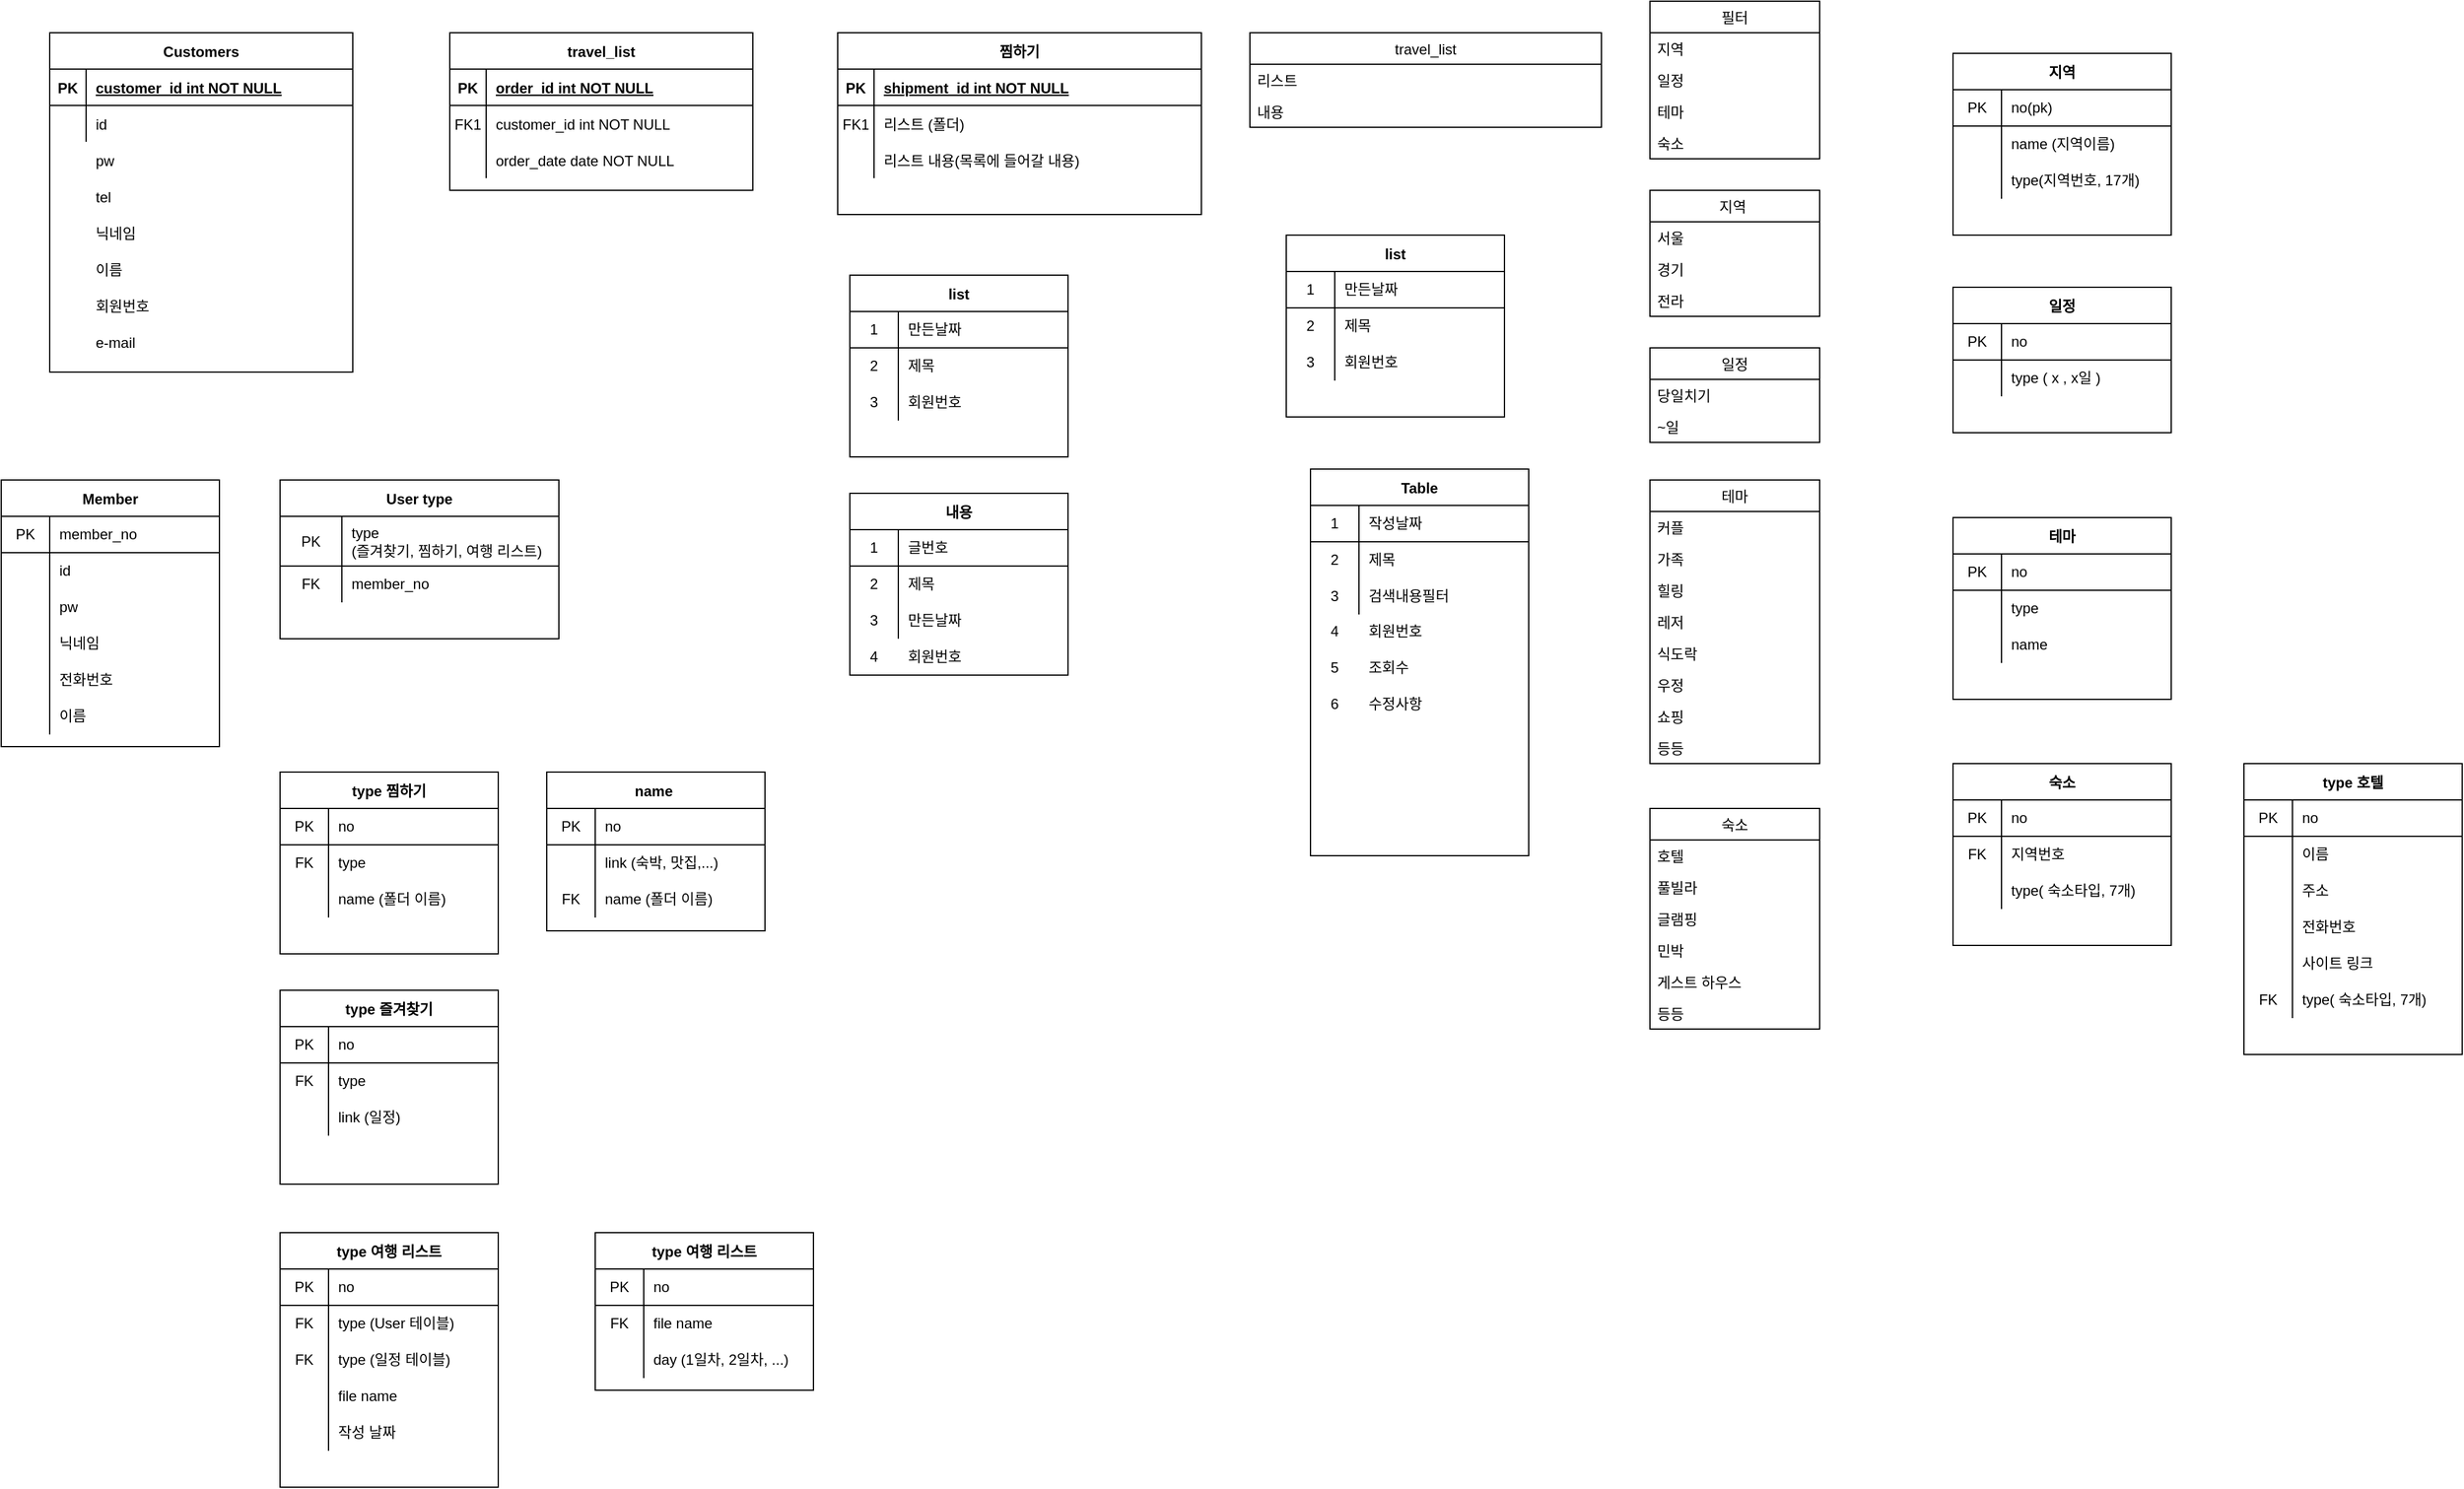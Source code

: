 <mxfile version="14.8.0" type="github"><diagram id="R2lEEEUBdFMjLlhIrx00" name="Page-1"><mxGraphModel dx="920" dy="1410" grid="1" gridSize="10" guides="1" tooltips="1" connect="1" arrows="1" fold="1" page="1" pageScale="1" pageWidth="3300" pageHeight="4681" math="0" shadow="0" extFonts="Permanent Marker^https://fonts.googleapis.com/css?family=Permanent+Marker"><root><mxCell id="0"/><mxCell id="1" parent="0"/><mxCell id="C-vyLk0tnHw3VtMMgP7b-2" value="travel_list" style="shape=table;startSize=30;container=1;collapsible=1;childLayout=tableLayout;fixedRows=1;rowLines=0;fontStyle=1;align=center;resizeLast=1;" parent="1" vertex="1"><mxGeometry x="450" y="120" width="250" height="130" as="geometry"/></mxCell><mxCell id="C-vyLk0tnHw3VtMMgP7b-3" value="" style="shape=partialRectangle;collapsible=0;dropTarget=0;pointerEvents=0;fillColor=none;points=[[0,0.5],[1,0.5]];portConstraint=eastwest;top=0;left=0;right=0;bottom=1;" parent="C-vyLk0tnHw3VtMMgP7b-2" vertex="1"><mxGeometry y="30" width="250" height="30" as="geometry"/></mxCell><mxCell id="C-vyLk0tnHw3VtMMgP7b-4" value="PK" style="shape=partialRectangle;overflow=hidden;connectable=0;fillColor=none;top=0;left=0;bottom=0;right=0;fontStyle=1;" parent="C-vyLk0tnHw3VtMMgP7b-3" vertex="1"><mxGeometry width="30" height="30" as="geometry"/></mxCell><mxCell id="C-vyLk0tnHw3VtMMgP7b-5" value="order_id int NOT NULL " style="shape=partialRectangle;overflow=hidden;connectable=0;fillColor=none;top=0;left=0;bottom=0;right=0;align=left;spacingLeft=6;fontStyle=5;" parent="C-vyLk0tnHw3VtMMgP7b-3" vertex="1"><mxGeometry x="30" width="220" height="30" as="geometry"/></mxCell><mxCell id="C-vyLk0tnHw3VtMMgP7b-6" value="" style="shape=partialRectangle;collapsible=0;dropTarget=0;pointerEvents=0;fillColor=none;points=[[0,0.5],[1,0.5]];portConstraint=eastwest;top=0;left=0;right=0;bottom=0;" parent="C-vyLk0tnHw3VtMMgP7b-2" vertex="1"><mxGeometry y="60" width="250" height="30" as="geometry"/></mxCell><mxCell id="C-vyLk0tnHw3VtMMgP7b-7" value="FK1" style="shape=partialRectangle;overflow=hidden;connectable=0;fillColor=none;top=0;left=0;bottom=0;right=0;" parent="C-vyLk0tnHw3VtMMgP7b-6" vertex="1"><mxGeometry width="30" height="30" as="geometry"/></mxCell><mxCell id="C-vyLk0tnHw3VtMMgP7b-8" value="customer_id int NOT NULL" style="shape=partialRectangle;overflow=hidden;connectable=0;fillColor=none;top=0;left=0;bottom=0;right=0;align=left;spacingLeft=6;" parent="C-vyLk0tnHw3VtMMgP7b-6" vertex="1"><mxGeometry x="30" width="220" height="30" as="geometry"/></mxCell><mxCell id="C-vyLk0tnHw3VtMMgP7b-9" value="" style="shape=partialRectangle;collapsible=0;dropTarget=0;pointerEvents=0;fillColor=none;points=[[0,0.5],[1,0.5]];portConstraint=eastwest;top=0;left=0;right=0;bottom=0;" parent="C-vyLk0tnHw3VtMMgP7b-2" vertex="1"><mxGeometry y="90" width="250" height="30" as="geometry"/></mxCell><mxCell id="C-vyLk0tnHw3VtMMgP7b-10" value="" style="shape=partialRectangle;overflow=hidden;connectable=0;fillColor=none;top=0;left=0;bottom=0;right=0;" parent="C-vyLk0tnHw3VtMMgP7b-9" vertex="1"><mxGeometry width="30" height="30" as="geometry"/></mxCell><mxCell id="C-vyLk0tnHw3VtMMgP7b-11" value="order_date date NOT NULL" style="shape=partialRectangle;overflow=hidden;connectable=0;fillColor=none;top=0;left=0;bottom=0;right=0;align=left;spacingLeft=6;" parent="C-vyLk0tnHw3VtMMgP7b-9" vertex="1"><mxGeometry x="30" width="220" height="30" as="geometry"/></mxCell><mxCell id="C-vyLk0tnHw3VtMMgP7b-13" value="찜하기" style="shape=table;startSize=30;container=1;collapsible=1;childLayout=tableLayout;fixedRows=1;rowLines=0;fontStyle=1;align=center;resizeLast=1;" parent="1" vertex="1"><mxGeometry x="770" y="120" width="300" height="150" as="geometry"/></mxCell><mxCell id="C-vyLk0tnHw3VtMMgP7b-14" value="" style="shape=partialRectangle;collapsible=0;dropTarget=0;pointerEvents=0;fillColor=none;points=[[0,0.5],[1,0.5]];portConstraint=eastwest;top=0;left=0;right=0;bottom=1;" parent="C-vyLk0tnHw3VtMMgP7b-13" vertex="1"><mxGeometry y="30" width="300" height="30" as="geometry"/></mxCell><mxCell id="C-vyLk0tnHw3VtMMgP7b-15" value="PK" style="shape=partialRectangle;overflow=hidden;connectable=0;fillColor=none;top=0;left=0;bottom=0;right=0;fontStyle=1;" parent="C-vyLk0tnHw3VtMMgP7b-14" vertex="1"><mxGeometry width="30" height="30" as="geometry"/></mxCell><mxCell id="C-vyLk0tnHw3VtMMgP7b-16" value="shipment_id int NOT NULL " style="shape=partialRectangle;overflow=hidden;connectable=0;fillColor=none;top=0;left=0;bottom=0;right=0;align=left;spacingLeft=6;fontStyle=5;" parent="C-vyLk0tnHw3VtMMgP7b-14" vertex="1"><mxGeometry x="30" width="270" height="30" as="geometry"/></mxCell><mxCell id="C-vyLk0tnHw3VtMMgP7b-17" value="" style="shape=partialRectangle;collapsible=0;dropTarget=0;pointerEvents=0;fillColor=none;points=[[0,0.5],[1,0.5]];portConstraint=eastwest;top=0;left=0;right=0;bottom=0;" parent="C-vyLk0tnHw3VtMMgP7b-13" vertex="1"><mxGeometry y="60" width="300" height="30" as="geometry"/></mxCell><mxCell id="C-vyLk0tnHw3VtMMgP7b-18" value="FK1" style="shape=partialRectangle;overflow=hidden;connectable=0;fillColor=none;top=0;left=0;bottom=0;right=0;" parent="C-vyLk0tnHw3VtMMgP7b-17" vertex="1"><mxGeometry width="30" height="30" as="geometry"/></mxCell><mxCell id="C-vyLk0tnHw3VtMMgP7b-19" value="리스트 (폴더)" style="shape=partialRectangle;overflow=hidden;connectable=0;fillColor=none;top=0;left=0;bottom=0;right=0;align=left;spacingLeft=6;" parent="C-vyLk0tnHw3VtMMgP7b-17" vertex="1"><mxGeometry x="30" width="270" height="30" as="geometry"/></mxCell><mxCell id="C-vyLk0tnHw3VtMMgP7b-20" value="" style="shape=partialRectangle;collapsible=0;dropTarget=0;pointerEvents=0;fillColor=none;points=[[0,0.5],[1,0.5]];portConstraint=eastwest;top=0;left=0;right=0;bottom=0;" parent="C-vyLk0tnHw3VtMMgP7b-13" vertex="1"><mxGeometry y="90" width="300" height="30" as="geometry"/></mxCell><mxCell id="C-vyLk0tnHw3VtMMgP7b-21" value="" style="shape=partialRectangle;overflow=hidden;connectable=0;fillColor=none;top=0;left=0;bottom=0;right=0;" parent="C-vyLk0tnHw3VtMMgP7b-20" vertex="1"><mxGeometry width="30" height="30" as="geometry"/></mxCell><mxCell id="C-vyLk0tnHw3VtMMgP7b-22" value="리스트 내용(목록에 들어갈 내용)" style="shape=partialRectangle;overflow=hidden;connectable=0;fillColor=none;top=0;left=0;bottom=0;right=0;align=left;spacingLeft=6;" parent="C-vyLk0tnHw3VtMMgP7b-20" vertex="1"><mxGeometry x="30" width="270" height="30" as="geometry"/></mxCell><mxCell id="C-vyLk0tnHw3VtMMgP7b-23" value="Customers" style="shape=table;startSize=30;container=1;collapsible=1;childLayout=tableLayout;fixedRows=1;rowLines=0;fontStyle=1;align=center;resizeLast=1;" parent="1" vertex="1"><mxGeometry x="120" y="120" width="250" height="280" as="geometry"/></mxCell><mxCell id="C-vyLk0tnHw3VtMMgP7b-24" value="" style="shape=partialRectangle;collapsible=0;dropTarget=0;pointerEvents=0;fillColor=none;points=[[0,0.5],[1,0.5]];portConstraint=eastwest;top=0;left=0;right=0;bottom=1;" parent="C-vyLk0tnHw3VtMMgP7b-23" vertex="1"><mxGeometry y="30" width="250" height="30" as="geometry"/></mxCell><mxCell id="C-vyLk0tnHw3VtMMgP7b-25" value="PK" style="shape=partialRectangle;overflow=hidden;connectable=0;fillColor=none;top=0;left=0;bottom=0;right=0;fontStyle=1;" parent="C-vyLk0tnHw3VtMMgP7b-24" vertex="1"><mxGeometry width="30" height="30" as="geometry"/></mxCell><mxCell id="C-vyLk0tnHw3VtMMgP7b-26" value="customer_id int NOT NULL " style="shape=partialRectangle;overflow=hidden;connectable=0;fillColor=none;top=0;left=0;bottom=0;right=0;align=left;spacingLeft=6;fontStyle=5;" parent="C-vyLk0tnHw3VtMMgP7b-24" vertex="1"><mxGeometry x="30" width="220" height="30" as="geometry"/></mxCell><mxCell id="C-vyLk0tnHw3VtMMgP7b-27" value="" style="shape=partialRectangle;collapsible=0;dropTarget=0;pointerEvents=0;fillColor=none;points=[[0,0.5],[1,0.5]];portConstraint=eastwest;top=0;left=0;right=0;bottom=0;" parent="C-vyLk0tnHw3VtMMgP7b-23" vertex="1"><mxGeometry y="60" width="250" height="30" as="geometry"/></mxCell><mxCell id="C-vyLk0tnHw3VtMMgP7b-28" value="" style="shape=partialRectangle;overflow=hidden;connectable=0;fillColor=none;top=0;left=0;bottom=0;right=0;" parent="C-vyLk0tnHw3VtMMgP7b-27" vertex="1"><mxGeometry width="30" height="30" as="geometry"/></mxCell><mxCell id="C-vyLk0tnHw3VtMMgP7b-29" value="id" style="shape=partialRectangle;overflow=hidden;connectable=0;fillColor=none;top=0;left=0;bottom=0;right=0;align=left;spacingLeft=6;" parent="C-vyLk0tnHw3VtMMgP7b-27" vertex="1"><mxGeometry x="30" width="220" height="30" as="geometry"/></mxCell><mxCell id="PFAkTU1OdGt3SEy_p0Fx-1" value="닉네임" style="shape=partialRectangle;overflow=hidden;connectable=0;fillColor=none;top=0;left=0;bottom=0;right=0;align=left;spacingLeft=6;" vertex="1" parent="1"><mxGeometry x="150" y="270" width="220" height="30" as="geometry"/></mxCell><mxCell id="PFAkTU1OdGt3SEy_p0Fx-2" value="이름" style="shape=partialRectangle;overflow=hidden;connectable=0;fillColor=none;top=0;left=0;bottom=0;right=0;align=left;spacingLeft=6;" vertex="1" parent="1"><mxGeometry x="150" y="300" width="220" height="30" as="geometry"/></mxCell><mxCell id="PFAkTU1OdGt3SEy_p0Fx-3" value="회원번호" style="shape=partialRectangle;overflow=hidden;connectable=0;fillColor=none;top=0;left=0;bottom=0;right=0;align=left;spacingLeft=6;" vertex="1" parent="1"><mxGeometry x="150" y="330" width="220" height="30" as="geometry"/></mxCell><mxCell id="PFAkTU1OdGt3SEy_p0Fx-4" value="e-mail" style="shape=partialRectangle;overflow=hidden;connectable=0;fillColor=none;top=0;left=0;bottom=0;right=0;align=left;spacingLeft=6;" vertex="1" parent="1"><mxGeometry x="150" y="360" width="220" height="30" as="geometry"/></mxCell><mxCell id="PFAkTU1OdGt3SEy_p0Fx-5" value="pw" style="shape=partialRectangle;overflow=hidden;connectable=0;fillColor=none;top=0;left=0;bottom=0;right=0;align=left;spacingLeft=6;" vertex="1" parent="1"><mxGeometry x="150" y="210" width="220" height="30" as="geometry"/></mxCell><mxCell id="PFAkTU1OdGt3SEy_p0Fx-6" value="tel" style="shape=partialRectangle;overflow=hidden;connectable=0;fillColor=none;top=0;left=0;bottom=0;right=0;align=left;spacingLeft=6;" vertex="1" parent="1"><mxGeometry x="150" y="240" width="220" height="30" as="geometry"/></mxCell><mxCell id="PFAkTU1OdGt3SEy_p0Fx-28" value="travel_list" style="swimlane;fontStyle=0;childLayout=stackLayout;horizontal=1;startSize=26;horizontalStack=0;resizeParent=1;resizeParentMax=0;resizeLast=0;collapsible=1;marginBottom=0;" vertex="1" parent="1"><mxGeometry x="1110" y="120" width="290" height="78" as="geometry"/></mxCell><mxCell id="PFAkTU1OdGt3SEy_p0Fx-29" value="리스트" style="text;strokeColor=none;fillColor=none;align=left;verticalAlign=top;spacingLeft=4;spacingRight=4;overflow=hidden;rotatable=0;points=[[0,0.5],[1,0.5]];portConstraint=eastwest;" vertex="1" parent="PFAkTU1OdGt3SEy_p0Fx-28"><mxGeometry y="26" width="290" height="26" as="geometry"/></mxCell><mxCell id="PFAkTU1OdGt3SEy_p0Fx-30" value="내용 " style="text;strokeColor=none;fillColor=none;align=left;verticalAlign=top;spacingLeft=4;spacingRight=4;overflow=hidden;rotatable=0;points=[[0,0.5],[1,0.5]];portConstraint=eastwest;" vertex="1" parent="PFAkTU1OdGt3SEy_p0Fx-28"><mxGeometry y="52" width="290" height="26" as="geometry"/></mxCell><mxCell id="PFAkTU1OdGt3SEy_p0Fx-47" value="필터" style="swimlane;fontStyle=0;childLayout=stackLayout;horizontal=1;startSize=26;horizontalStack=0;resizeParent=1;resizeParentMax=0;resizeLast=0;collapsible=1;marginBottom=0;" vertex="1" parent="1"><mxGeometry x="1440" y="94" width="140" height="130" as="geometry"/></mxCell><mxCell id="PFAkTU1OdGt3SEy_p0Fx-48" value="지역" style="text;strokeColor=none;fillColor=none;align=left;verticalAlign=top;spacingLeft=4;spacingRight=4;overflow=hidden;rotatable=0;points=[[0,0.5],[1,0.5]];portConstraint=eastwest;" vertex="1" parent="PFAkTU1OdGt3SEy_p0Fx-47"><mxGeometry y="26" width="140" height="26" as="geometry"/></mxCell><mxCell id="PFAkTU1OdGt3SEy_p0Fx-49" value="일정" style="text;strokeColor=none;fillColor=none;align=left;verticalAlign=top;spacingLeft=4;spacingRight=4;overflow=hidden;rotatable=0;points=[[0,0.5],[1,0.5]];portConstraint=eastwest;" vertex="1" parent="PFAkTU1OdGt3SEy_p0Fx-47"><mxGeometry y="52" width="140" height="26" as="geometry"/></mxCell><mxCell id="PFAkTU1OdGt3SEy_p0Fx-50" value="테마" style="text;strokeColor=none;fillColor=none;align=left;verticalAlign=top;spacingLeft=4;spacingRight=4;overflow=hidden;rotatable=0;points=[[0,0.5],[1,0.5]];portConstraint=eastwest;" vertex="1" parent="PFAkTU1OdGt3SEy_p0Fx-47"><mxGeometry y="78" width="140" height="26" as="geometry"/></mxCell><mxCell id="PFAkTU1OdGt3SEy_p0Fx-304" value="숙소" style="text;strokeColor=none;fillColor=none;align=left;verticalAlign=top;spacingLeft=4;spacingRight=4;overflow=hidden;rotatable=0;points=[[0,0.5],[1,0.5]];portConstraint=eastwest;" vertex="1" parent="PFAkTU1OdGt3SEy_p0Fx-47"><mxGeometry y="104" width="140" height="26" as="geometry"/></mxCell><mxCell id="PFAkTU1OdGt3SEy_p0Fx-51" value="지역 " style="swimlane;fontStyle=0;childLayout=stackLayout;horizontal=1;startSize=26;horizontalStack=0;resizeParent=1;resizeParentMax=0;resizeLast=0;collapsible=1;marginBottom=0;" vertex="1" parent="1"><mxGeometry x="1440" y="250" width="140" height="104" as="geometry"/></mxCell><mxCell id="PFAkTU1OdGt3SEy_p0Fx-52" value="서울" style="text;strokeColor=none;fillColor=none;align=left;verticalAlign=top;spacingLeft=4;spacingRight=4;overflow=hidden;rotatable=0;points=[[0,0.5],[1,0.5]];portConstraint=eastwest;" vertex="1" parent="PFAkTU1OdGt3SEy_p0Fx-51"><mxGeometry y="26" width="140" height="26" as="geometry"/></mxCell><mxCell id="PFAkTU1OdGt3SEy_p0Fx-53" value="경기" style="text;strokeColor=none;fillColor=none;align=left;verticalAlign=top;spacingLeft=4;spacingRight=4;overflow=hidden;rotatable=0;points=[[0,0.5],[1,0.5]];portConstraint=eastwest;" vertex="1" parent="PFAkTU1OdGt3SEy_p0Fx-51"><mxGeometry y="52" width="140" height="26" as="geometry"/></mxCell><mxCell id="PFAkTU1OdGt3SEy_p0Fx-54" value="전라" style="text;strokeColor=none;fillColor=none;align=left;verticalAlign=top;spacingLeft=4;spacingRight=4;overflow=hidden;rotatable=0;points=[[0,0.5],[1,0.5]];portConstraint=eastwest;" vertex="1" parent="PFAkTU1OdGt3SEy_p0Fx-51"><mxGeometry y="78" width="140" height="26" as="geometry"/></mxCell><mxCell id="PFAkTU1OdGt3SEy_p0Fx-55" value="일정" style="swimlane;fontStyle=0;childLayout=stackLayout;horizontal=1;startSize=26;horizontalStack=0;resizeParent=1;resizeParentMax=0;resizeLast=0;collapsible=1;marginBottom=0;" vertex="1" parent="1"><mxGeometry x="1440" y="380" width="140" height="78" as="geometry"/></mxCell><mxCell id="PFAkTU1OdGt3SEy_p0Fx-56" value="당일치기" style="text;strokeColor=none;fillColor=none;align=left;verticalAlign=top;spacingLeft=4;spacingRight=4;overflow=hidden;rotatable=0;points=[[0,0.5],[1,0.5]];portConstraint=eastwest;" vertex="1" parent="PFAkTU1OdGt3SEy_p0Fx-55"><mxGeometry y="26" width="140" height="26" as="geometry"/></mxCell><mxCell id="PFAkTU1OdGt3SEy_p0Fx-57" value="~일" style="text;strokeColor=none;fillColor=none;align=left;verticalAlign=top;spacingLeft=4;spacingRight=4;overflow=hidden;rotatable=0;points=[[0,0.5],[1,0.5]];portConstraint=eastwest;" vertex="1" parent="PFAkTU1OdGt3SEy_p0Fx-55"><mxGeometry y="52" width="140" height="26" as="geometry"/></mxCell><mxCell id="PFAkTU1OdGt3SEy_p0Fx-59" value="테마" style="swimlane;fontStyle=0;childLayout=stackLayout;horizontal=1;startSize=26;horizontalStack=0;resizeParent=1;resizeParentMax=0;resizeLast=0;collapsible=1;marginBottom=0;" vertex="1" parent="1"><mxGeometry x="1440" y="489" width="140" height="234" as="geometry"/></mxCell><mxCell id="PFAkTU1OdGt3SEy_p0Fx-60" value="커플" style="text;strokeColor=none;fillColor=none;align=left;verticalAlign=top;spacingLeft=4;spacingRight=4;overflow=hidden;rotatable=0;points=[[0,0.5],[1,0.5]];portConstraint=eastwest;" vertex="1" parent="PFAkTU1OdGt3SEy_p0Fx-59"><mxGeometry y="26" width="140" height="26" as="geometry"/></mxCell><mxCell id="PFAkTU1OdGt3SEy_p0Fx-66" value="가족" style="text;strokeColor=none;fillColor=none;align=left;verticalAlign=top;spacingLeft=4;spacingRight=4;overflow=hidden;rotatable=0;points=[[0,0.5],[1,0.5]];portConstraint=eastwest;" vertex="1" parent="PFAkTU1OdGt3SEy_p0Fx-59"><mxGeometry y="52" width="140" height="26" as="geometry"/></mxCell><mxCell id="PFAkTU1OdGt3SEy_p0Fx-63" value="힐링" style="text;strokeColor=none;fillColor=none;align=left;verticalAlign=top;spacingLeft=4;spacingRight=4;overflow=hidden;rotatable=0;points=[[0,0.5],[1,0.5]];portConstraint=eastwest;" vertex="1" parent="PFAkTU1OdGt3SEy_p0Fx-59"><mxGeometry y="78" width="140" height="26" as="geometry"/></mxCell><mxCell id="PFAkTU1OdGt3SEy_p0Fx-64" value="레저" style="text;strokeColor=none;fillColor=none;align=left;verticalAlign=top;spacingLeft=4;spacingRight=4;overflow=hidden;rotatable=0;points=[[0,0.5],[1,0.5]];portConstraint=eastwest;" vertex="1" parent="PFAkTU1OdGt3SEy_p0Fx-59"><mxGeometry y="104" width="140" height="26" as="geometry"/></mxCell><mxCell id="PFAkTU1OdGt3SEy_p0Fx-65" value="식도락" style="text;strokeColor=none;fillColor=none;align=left;verticalAlign=top;spacingLeft=4;spacingRight=4;overflow=hidden;rotatable=0;points=[[0,0.5],[1,0.5]];portConstraint=eastwest;" vertex="1" parent="PFAkTU1OdGt3SEy_p0Fx-59"><mxGeometry y="130" width="140" height="26" as="geometry"/></mxCell><mxCell id="PFAkTU1OdGt3SEy_p0Fx-61" value="우정" style="text;strokeColor=none;fillColor=none;align=left;verticalAlign=top;spacingLeft=4;spacingRight=4;overflow=hidden;rotatable=0;points=[[0,0.5],[1,0.5]];portConstraint=eastwest;" vertex="1" parent="PFAkTU1OdGt3SEy_p0Fx-59"><mxGeometry y="156" width="140" height="26" as="geometry"/></mxCell><mxCell id="PFAkTU1OdGt3SEy_p0Fx-68" value="쇼핑" style="text;strokeColor=none;fillColor=none;align=left;verticalAlign=top;spacingLeft=4;spacingRight=4;overflow=hidden;rotatable=0;points=[[0,0.5],[1,0.5]];portConstraint=eastwest;" vertex="1" parent="PFAkTU1OdGt3SEy_p0Fx-59"><mxGeometry y="182" width="140" height="26" as="geometry"/></mxCell><mxCell id="PFAkTU1OdGt3SEy_p0Fx-62" value="등등" style="text;strokeColor=none;fillColor=none;align=left;verticalAlign=top;spacingLeft=4;spacingRight=4;overflow=hidden;rotatable=0;points=[[0,0.5],[1,0.5]];portConstraint=eastwest;" vertex="1" parent="PFAkTU1OdGt3SEy_p0Fx-59"><mxGeometry y="208" width="140" height="26" as="geometry"/></mxCell><mxCell id="PFAkTU1OdGt3SEy_p0Fx-69" value="숙소" style="swimlane;fontStyle=0;childLayout=stackLayout;horizontal=1;startSize=26;horizontalStack=0;resizeParent=1;resizeParentMax=0;resizeLast=0;collapsible=1;marginBottom=0;" vertex="1" parent="1"><mxGeometry x="1440" y="760" width="140" height="182" as="geometry"/></mxCell><mxCell id="PFAkTU1OdGt3SEy_p0Fx-70" value="호텔" style="text;strokeColor=none;fillColor=none;align=left;verticalAlign=top;spacingLeft=4;spacingRight=4;overflow=hidden;rotatable=0;points=[[0,0.5],[1,0.5]];portConstraint=eastwest;" vertex="1" parent="PFAkTU1OdGt3SEy_p0Fx-69"><mxGeometry y="26" width="140" height="26" as="geometry"/></mxCell><mxCell id="PFAkTU1OdGt3SEy_p0Fx-74" value="풀빌라" style="text;strokeColor=none;fillColor=none;align=left;verticalAlign=top;spacingLeft=4;spacingRight=4;overflow=hidden;rotatable=0;points=[[0,0.5],[1,0.5]];portConstraint=eastwest;" vertex="1" parent="PFAkTU1OdGt3SEy_p0Fx-69"><mxGeometry y="52" width="140" height="26" as="geometry"/></mxCell><mxCell id="PFAkTU1OdGt3SEy_p0Fx-73" value="글램핑" style="text;strokeColor=none;fillColor=none;align=left;verticalAlign=top;spacingLeft=4;spacingRight=4;overflow=hidden;rotatable=0;points=[[0,0.5],[1,0.5]];portConstraint=eastwest;" vertex="1" parent="PFAkTU1OdGt3SEy_p0Fx-69"><mxGeometry y="78" width="140" height="26" as="geometry"/></mxCell><mxCell id="PFAkTU1OdGt3SEy_p0Fx-71" value="민박" style="text;strokeColor=none;fillColor=none;align=left;verticalAlign=top;spacingLeft=4;spacingRight=4;overflow=hidden;rotatable=0;points=[[0,0.5],[1,0.5]];portConstraint=eastwest;" vertex="1" parent="PFAkTU1OdGt3SEy_p0Fx-69"><mxGeometry y="104" width="140" height="26" as="geometry"/></mxCell><mxCell id="PFAkTU1OdGt3SEy_p0Fx-303" value="게스트 하우스" style="text;strokeColor=none;fillColor=none;align=left;verticalAlign=top;spacingLeft=4;spacingRight=4;overflow=hidden;rotatable=0;points=[[0,0.5],[1,0.5]];portConstraint=eastwest;" vertex="1" parent="PFAkTU1OdGt3SEy_p0Fx-69"><mxGeometry y="130" width="140" height="26" as="geometry"/></mxCell><mxCell id="PFAkTU1OdGt3SEy_p0Fx-75" value="등등" style="text;strokeColor=none;fillColor=none;align=left;verticalAlign=top;spacingLeft=4;spacingRight=4;overflow=hidden;rotatable=0;points=[[0,0.5],[1,0.5]];portConstraint=eastwest;" vertex="1" parent="PFAkTU1OdGt3SEy_p0Fx-69"><mxGeometry y="156" width="140" height="26" as="geometry"/></mxCell><mxCell id="PFAkTU1OdGt3SEy_p0Fx-86" value="Member" style="shape=table;startSize=30;container=1;collapsible=0;childLayout=tableLayout;fixedRows=1;rowLines=0;fontStyle=1;align=center;" vertex="1" parent="1"><mxGeometry x="80" y="489" width="180" height="220" as="geometry"/></mxCell><mxCell id="PFAkTU1OdGt3SEy_p0Fx-87" value="" style="shape=partialRectangle;html=1;whiteSpace=wrap;collapsible=0;dropTarget=0;pointerEvents=0;fillColor=none;top=0;left=0;bottom=1;right=0;points=[[0,0.5],[1,0.5]];portConstraint=eastwest;" vertex="1" parent="PFAkTU1OdGt3SEy_p0Fx-86"><mxGeometry y="30" width="180" height="30" as="geometry"/></mxCell><mxCell id="PFAkTU1OdGt3SEy_p0Fx-88" value="PK" style="shape=partialRectangle;html=1;whiteSpace=wrap;connectable=0;fillColor=none;top=0;left=0;bottom=0;right=0;overflow=hidden;" vertex="1" parent="PFAkTU1OdGt3SEy_p0Fx-87"><mxGeometry width="40" height="30" as="geometry"/></mxCell><mxCell id="PFAkTU1OdGt3SEy_p0Fx-89" value="member_no" style="shape=partialRectangle;html=1;whiteSpace=wrap;connectable=0;fillColor=none;top=0;left=0;bottom=0;right=0;align=left;spacingLeft=6;overflow=hidden;" vertex="1" parent="PFAkTU1OdGt3SEy_p0Fx-87"><mxGeometry x="40" width="140" height="30" as="geometry"/></mxCell><mxCell id="PFAkTU1OdGt3SEy_p0Fx-90" value="" style="shape=partialRectangle;html=1;whiteSpace=wrap;collapsible=0;dropTarget=0;pointerEvents=0;fillColor=none;top=0;left=0;bottom=0;right=0;points=[[0,0.5],[1,0.5]];portConstraint=eastwest;" vertex="1" parent="PFAkTU1OdGt3SEy_p0Fx-86"><mxGeometry y="60" width="180" height="30" as="geometry"/></mxCell><mxCell id="PFAkTU1OdGt3SEy_p0Fx-91" value="" style="shape=partialRectangle;html=1;whiteSpace=wrap;connectable=0;fillColor=none;top=0;left=0;bottom=0;right=0;overflow=hidden;" vertex="1" parent="PFAkTU1OdGt3SEy_p0Fx-90"><mxGeometry width="40" height="30" as="geometry"/></mxCell><mxCell id="PFAkTU1OdGt3SEy_p0Fx-92" value="&lt;span&gt;id&lt;/span&gt;" style="shape=partialRectangle;html=1;whiteSpace=wrap;connectable=0;fillColor=none;top=0;left=0;bottom=0;right=0;align=left;spacingLeft=6;overflow=hidden;" vertex="1" parent="PFAkTU1OdGt3SEy_p0Fx-90"><mxGeometry x="40" width="140" height="30" as="geometry"/></mxCell><mxCell id="PFAkTU1OdGt3SEy_p0Fx-93" value="" style="shape=partialRectangle;html=1;whiteSpace=wrap;collapsible=0;dropTarget=0;pointerEvents=0;fillColor=none;top=0;left=0;bottom=0;right=0;points=[[0,0.5],[1,0.5]];portConstraint=eastwest;" vertex="1" parent="PFAkTU1OdGt3SEy_p0Fx-86"><mxGeometry y="90" width="180" height="30" as="geometry"/></mxCell><mxCell id="PFAkTU1OdGt3SEy_p0Fx-94" value="" style="shape=partialRectangle;html=1;whiteSpace=wrap;connectable=0;fillColor=none;top=0;left=0;bottom=0;right=0;overflow=hidden;" vertex="1" parent="PFAkTU1OdGt3SEy_p0Fx-93"><mxGeometry width="40" height="30" as="geometry"/></mxCell><mxCell id="PFAkTU1OdGt3SEy_p0Fx-95" value="&lt;span&gt;pw&lt;/span&gt;" style="shape=partialRectangle;html=1;whiteSpace=wrap;connectable=0;fillColor=none;top=0;left=0;bottom=0;right=0;align=left;spacingLeft=6;overflow=hidden;" vertex="1" parent="PFAkTU1OdGt3SEy_p0Fx-93"><mxGeometry x="40" width="140" height="30" as="geometry"/></mxCell><mxCell id="PFAkTU1OdGt3SEy_p0Fx-308" value="" style="shape=partialRectangle;html=1;whiteSpace=wrap;collapsible=0;dropTarget=0;pointerEvents=0;fillColor=none;top=0;left=0;bottom=0;right=0;points=[[0,0.5],[1,0.5]];portConstraint=eastwest;" vertex="1" parent="PFAkTU1OdGt3SEy_p0Fx-86"><mxGeometry y="120" width="180" height="30" as="geometry"/></mxCell><mxCell id="PFAkTU1OdGt3SEy_p0Fx-309" value="" style="shape=partialRectangle;html=1;whiteSpace=wrap;connectable=0;fillColor=none;top=0;left=0;bottom=0;right=0;overflow=hidden;" vertex="1" parent="PFAkTU1OdGt3SEy_p0Fx-308"><mxGeometry width="40" height="30" as="geometry"/></mxCell><mxCell id="PFAkTU1OdGt3SEy_p0Fx-310" value="닉네임" style="shape=partialRectangle;html=1;whiteSpace=wrap;connectable=0;fillColor=none;top=0;left=0;bottom=0;right=0;align=left;spacingLeft=6;overflow=hidden;" vertex="1" parent="PFAkTU1OdGt3SEy_p0Fx-308"><mxGeometry x="40" width="140" height="30" as="geometry"/></mxCell><mxCell id="PFAkTU1OdGt3SEy_p0Fx-311" value="" style="shape=partialRectangle;html=1;whiteSpace=wrap;collapsible=0;dropTarget=0;pointerEvents=0;fillColor=none;top=0;left=0;bottom=0;right=0;points=[[0,0.5],[1,0.5]];portConstraint=eastwest;" vertex="1" parent="PFAkTU1OdGt3SEy_p0Fx-86"><mxGeometry y="150" width="180" height="30" as="geometry"/></mxCell><mxCell id="PFAkTU1OdGt3SEy_p0Fx-312" value="" style="shape=partialRectangle;html=1;whiteSpace=wrap;connectable=0;fillColor=none;top=0;left=0;bottom=0;right=0;overflow=hidden;" vertex="1" parent="PFAkTU1OdGt3SEy_p0Fx-311"><mxGeometry width="40" height="30" as="geometry"/></mxCell><mxCell id="PFAkTU1OdGt3SEy_p0Fx-313" value="전화번호&amp;nbsp;" style="shape=partialRectangle;html=1;whiteSpace=wrap;connectable=0;fillColor=none;top=0;left=0;bottom=0;right=0;align=left;spacingLeft=6;overflow=hidden;" vertex="1" parent="PFAkTU1OdGt3SEy_p0Fx-311"><mxGeometry x="40" width="140" height="30" as="geometry"/></mxCell><mxCell id="PFAkTU1OdGt3SEy_p0Fx-314" value="" style="shape=partialRectangle;html=1;whiteSpace=wrap;collapsible=0;dropTarget=0;pointerEvents=0;fillColor=none;top=0;left=0;bottom=0;right=0;points=[[0,0.5],[1,0.5]];portConstraint=eastwest;" vertex="1" parent="PFAkTU1OdGt3SEy_p0Fx-86"><mxGeometry y="180" width="180" height="30" as="geometry"/></mxCell><mxCell id="PFAkTU1OdGt3SEy_p0Fx-315" value="" style="shape=partialRectangle;html=1;whiteSpace=wrap;connectable=0;fillColor=none;top=0;left=0;bottom=0;right=0;overflow=hidden;" vertex="1" parent="PFAkTU1OdGt3SEy_p0Fx-314"><mxGeometry width="40" height="30" as="geometry"/></mxCell><mxCell id="PFAkTU1OdGt3SEy_p0Fx-316" value="이름" style="shape=partialRectangle;html=1;whiteSpace=wrap;connectable=0;fillColor=none;top=0;left=0;bottom=0;right=0;align=left;spacingLeft=6;overflow=hidden;" vertex="1" parent="PFAkTU1OdGt3SEy_p0Fx-314"><mxGeometry x="40" width="140" height="30" as="geometry"/></mxCell><mxCell id="PFAkTU1OdGt3SEy_p0Fx-114" value="list" style="shape=table;startSize=30;container=1;collapsible=0;childLayout=tableLayout;fixedRows=1;rowLines=0;fontStyle=1;align=center;" vertex="1" parent="1"><mxGeometry x="780" y="320" width="180" height="150" as="geometry"/></mxCell><mxCell id="PFAkTU1OdGt3SEy_p0Fx-115" value="" style="shape=partialRectangle;html=1;whiteSpace=wrap;collapsible=0;dropTarget=0;pointerEvents=0;fillColor=none;top=0;left=0;bottom=1;right=0;points=[[0,0.5],[1,0.5]];portConstraint=eastwest;" vertex="1" parent="PFAkTU1OdGt3SEy_p0Fx-114"><mxGeometry y="30" width="180" height="30" as="geometry"/></mxCell><mxCell id="PFAkTU1OdGt3SEy_p0Fx-116" value="1" style="shape=partialRectangle;html=1;whiteSpace=wrap;connectable=0;fillColor=none;top=0;left=0;bottom=0;right=0;overflow=hidden;" vertex="1" parent="PFAkTU1OdGt3SEy_p0Fx-115"><mxGeometry width="40" height="30" as="geometry"/></mxCell><mxCell id="PFAkTU1OdGt3SEy_p0Fx-117" value="만든날짜" style="shape=partialRectangle;html=1;whiteSpace=wrap;connectable=0;fillColor=none;top=0;left=0;bottom=0;right=0;align=left;spacingLeft=6;overflow=hidden;" vertex="1" parent="PFAkTU1OdGt3SEy_p0Fx-115"><mxGeometry x="40" width="140" height="30" as="geometry"/></mxCell><mxCell id="PFAkTU1OdGt3SEy_p0Fx-118" value="" style="shape=partialRectangle;html=1;whiteSpace=wrap;collapsible=0;dropTarget=0;pointerEvents=0;fillColor=none;top=0;left=0;bottom=0;right=0;points=[[0,0.5],[1,0.5]];portConstraint=eastwest;" vertex="1" parent="PFAkTU1OdGt3SEy_p0Fx-114"><mxGeometry y="60" width="180" height="30" as="geometry"/></mxCell><mxCell id="PFAkTU1OdGt3SEy_p0Fx-119" value="2" style="shape=partialRectangle;html=1;whiteSpace=wrap;connectable=0;fillColor=none;top=0;left=0;bottom=0;right=0;overflow=hidden;" vertex="1" parent="PFAkTU1OdGt3SEy_p0Fx-118"><mxGeometry width="40" height="30" as="geometry"/></mxCell><mxCell id="PFAkTU1OdGt3SEy_p0Fx-120" value="제목" style="shape=partialRectangle;html=1;whiteSpace=wrap;connectable=0;fillColor=none;top=0;left=0;bottom=0;right=0;align=left;spacingLeft=6;overflow=hidden;" vertex="1" parent="PFAkTU1OdGt3SEy_p0Fx-118"><mxGeometry x="40" width="140" height="30" as="geometry"/></mxCell><mxCell id="PFAkTU1OdGt3SEy_p0Fx-121" value="" style="shape=partialRectangle;html=1;whiteSpace=wrap;collapsible=0;dropTarget=0;pointerEvents=0;fillColor=none;top=0;left=0;bottom=0;right=0;points=[[0,0.5],[1,0.5]];portConstraint=eastwest;" vertex="1" parent="PFAkTU1OdGt3SEy_p0Fx-114"><mxGeometry y="90" width="180" height="30" as="geometry"/></mxCell><mxCell id="PFAkTU1OdGt3SEy_p0Fx-122" value="3" style="shape=partialRectangle;html=1;whiteSpace=wrap;connectable=0;fillColor=none;top=0;left=0;bottom=0;right=0;overflow=hidden;" vertex="1" parent="PFAkTU1OdGt3SEy_p0Fx-121"><mxGeometry width="40" height="30" as="geometry"/></mxCell><mxCell id="PFAkTU1OdGt3SEy_p0Fx-123" value="회원번호" style="shape=partialRectangle;html=1;whiteSpace=wrap;connectable=0;fillColor=none;top=0;left=0;bottom=0;right=0;align=left;spacingLeft=6;overflow=hidden;" vertex="1" parent="PFAkTU1OdGt3SEy_p0Fx-121"><mxGeometry x="40" width="140" height="30" as="geometry"/></mxCell><mxCell id="PFAkTU1OdGt3SEy_p0Fx-124" value="내용" style="shape=table;startSize=30;container=1;collapsible=0;childLayout=tableLayout;fixedRows=1;rowLines=0;fontStyle=1;align=center;" vertex="1" parent="1"><mxGeometry x="780" y="500" width="180" height="150" as="geometry"/></mxCell><mxCell id="PFAkTU1OdGt3SEy_p0Fx-125" value="" style="shape=partialRectangle;html=1;whiteSpace=wrap;collapsible=0;dropTarget=0;pointerEvents=0;fillColor=none;top=0;left=0;bottom=1;right=0;points=[[0,0.5],[1,0.5]];portConstraint=eastwest;" vertex="1" parent="PFAkTU1OdGt3SEy_p0Fx-124"><mxGeometry y="30" width="180" height="30" as="geometry"/></mxCell><mxCell id="PFAkTU1OdGt3SEy_p0Fx-126" value="1" style="shape=partialRectangle;html=1;whiteSpace=wrap;connectable=0;fillColor=none;top=0;left=0;bottom=0;right=0;overflow=hidden;" vertex="1" parent="PFAkTU1OdGt3SEy_p0Fx-125"><mxGeometry width="40" height="30" as="geometry"/></mxCell><mxCell id="PFAkTU1OdGt3SEy_p0Fx-127" value="글번호" style="shape=partialRectangle;html=1;whiteSpace=wrap;connectable=0;fillColor=none;top=0;left=0;bottom=0;right=0;align=left;spacingLeft=6;overflow=hidden;" vertex="1" parent="PFAkTU1OdGt3SEy_p0Fx-125"><mxGeometry x="40" width="140" height="30" as="geometry"/></mxCell><mxCell id="PFAkTU1OdGt3SEy_p0Fx-128" value="" style="shape=partialRectangle;html=1;whiteSpace=wrap;collapsible=0;dropTarget=0;pointerEvents=0;fillColor=none;top=0;left=0;bottom=0;right=0;points=[[0,0.5],[1,0.5]];portConstraint=eastwest;" vertex="1" parent="PFAkTU1OdGt3SEy_p0Fx-124"><mxGeometry y="60" width="180" height="30" as="geometry"/></mxCell><mxCell id="PFAkTU1OdGt3SEy_p0Fx-129" value="2" style="shape=partialRectangle;html=1;whiteSpace=wrap;connectable=0;fillColor=none;top=0;left=0;bottom=0;right=0;overflow=hidden;" vertex="1" parent="PFAkTU1OdGt3SEy_p0Fx-128"><mxGeometry width="40" height="30" as="geometry"/></mxCell><mxCell id="PFAkTU1OdGt3SEy_p0Fx-130" value="제목" style="shape=partialRectangle;html=1;whiteSpace=wrap;connectable=0;fillColor=none;top=0;left=0;bottom=0;right=0;align=left;spacingLeft=6;overflow=hidden;" vertex="1" parent="PFAkTU1OdGt3SEy_p0Fx-128"><mxGeometry x="40" width="140" height="30" as="geometry"/></mxCell><mxCell id="PFAkTU1OdGt3SEy_p0Fx-131" value="" style="shape=partialRectangle;html=1;whiteSpace=wrap;collapsible=0;dropTarget=0;pointerEvents=0;fillColor=none;top=0;left=0;bottom=0;right=0;points=[[0,0.5],[1,0.5]];portConstraint=eastwest;" vertex="1" parent="PFAkTU1OdGt3SEy_p0Fx-124"><mxGeometry y="90" width="180" height="30" as="geometry"/></mxCell><mxCell id="PFAkTU1OdGt3SEy_p0Fx-132" value="3" style="shape=partialRectangle;html=1;whiteSpace=wrap;connectable=0;fillColor=none;top=0;left=0;bottom=0;right=0;overflow=hidden;" vertex="1" parent="PFAkTU1OdGt3SEy_p0Fx-131"><mxGeometry width="40" height="30" as="geometry"/></mxCell><mxCell id="PFAkTU1OdGt3SEy_p0Fx-133" value="만든날짜" style="shape=partialRectangle;html=1;whiteSpace=wrap;connectable=0;fillColor=none;top=0;left=0;bottom=0;right=0;align=left;spacingLeft=6;overflow=hidden;" vertex="1" parent="PFAkTU1OdGt3SEy_p0Fx-131"><mxGeometry x="40" width="140" height="30" as="geometry"/></mxCell><mxCell id="PFAkTU1OdGt3SEy_p0Fx-134" value="" style="shape=partialRectangle;html=1;whiteSpace=wrap;collapsible=0;dropTarget=0;pointerEvents=0;fillColor=none;top=0;left=0;bottom=0;right=0;points=[[0,0.5],[1,0.5]];portConstraint=eastwest;" vertex="1" parent="1"><mxGeometry x="780" y="620" width="180" height="30" as="geometry"/></mxCell><mxCell id="PFAkTU1OdGt3SEy_p0Fx-135" value="4" style="shape=partialRectangle;html=1;whiteSpace=wrap;connectable=0;fillColor=none;top=0;left=0;bottom=0;right=0;overflow=hidden;" vertex="1" parent="PFAkTU1OdGt3SEy_p0Fx-134"><mxGeometry width="40" height="30" as="geometry"/></mxCell><mxCell id="PFAkTU1OdGt3SEy_p0Fx-136" value="회원번호" style="shape=partialRectangle;html=1;whiteSpace=wrap;connectable=0;fillColor=none;top=0;left=0;bottom=0;right=0;align=left;spacingLeft=6;overflow=hidden;" vertex="1" parent="PFAkTU1OdGt3SEy_p0Fx-134"><mxGeometry x="40" width="140" height="30" as="geometry"/></mxCell><mxCell id="PFAkTU1OdGt3SEy_p0Fx-137" value="list" style="shape=table;startSize=30;container=1;collapsible=0;childLayout=tableLayout;fixedRows=1;rowLines=0;fontStyle=1;align=center;" vertex="1" parent="1"><mxGeometry x="1140" y="287" width="180" height="150" as="geometry"/></mxCell><mxCell id="PFAkTU1OdGt3SEy_p0Fx-138" value="" style="shape=partialRectangle;html=1;whiteSpace=wrap;collapsible=0;dropTarget=0;pointerEvents=0;fillColor=none;top=0;left=0;bottom=1;right=0;points=[[0,0.5],[1,0.5]];portConstraint=eastwest;" vertex="1" parent="PFAkTU1OdGt3SEy_p0Fx-137"><mxGeometry y="30" width="180" height="30" as="geometry"/></mxCell><mxCell id="PFAkTU1OdGt3SEy_p0Fx-139" value="1" style="shape=partialRectangle;html=1;whiteSpace=wrap;connectable=0;fillColor=none;top=0;left=0;bottom=0;right=0;overflow=hidden;" vertex="1" parent="PFAkTU1OdGt3SEy_p0Fx-138"><mxGeometry width="40" height="30" as="geometry"/></mxCell><mxCell id="PFAkTU1OdGt3SEy_p0Fx-140" value="만든날짜" style="shape=partialRectangle;html=1;whiteSpace=wrap;connectable=0;fillColor=none;top=0;left=0;bottom=0;right=0;align=left;spacingLeft=6;overflow=hidden;" vertex="1" parent="PFAkTU1OdGt3SEy_p0Fx-138"><mxGeometry x="40" width="140" height="30" as="geometry"/></mxCell><mxCell id="PFAkTU1OdGt3SEy_p0Fx-141" value="" style="shape=partialRectangle;html=1;whiteSpace=wrap;collapsible=0;dropTarget=0;pointerEvents=0;fillColor=none;top=0;left=0;bottom=0;right=0;points=[[0,0.5],[1,0.5]];portConstraint=eastwest;" vertex="1" parent="PFAkTU1OdGt3SEy_p0Fx-137"><mxGeometry y="60" width="180" height="30" as="geometry"/></mxCell><mxCell id="PFAkTU1OdGt3SEy_p0Fx-142" value="2" style="shape=partialRectangle;html=1;whiteSpace=wrap;connectable=0;fillColor=none;top=0;left=0;bottom=0;right=0;overflow=hidden;" vertex="1" parent="PFAkTU1OdGt3SEy_p0Fx-141"><mxGeometry width="40" height="30" as="geometry"/></mxCell><mxCell id="PFAkTU1OdGt3SEy_p0Fx-143" value="제목" style="shape=partialRectangle;html=1;whiteSpace=wrap;connectable=0;fillColor=none;top=0;left=0;bottom=0;right=0;align=left;spacingLeft=6;overflow=hidden;" vertex="1" parent="PFAkTU1OdGt3SEy_p0Fx-141"><mxGeometry x="40" width="140" height="30" as="geometry"/></mxCell><mxCell id="PFAkTU1OdGt3SEy_p0Fx-144" value="" style="shape=partialRectangle;html=1;whiteSpace=wrap;collapsible=0;dropTarget=0;pointerEvents=0;fillColor=none;top=0;left=0;bottom=0;right=0;points=[[0,0.5],[1,0.5]];portConstraint=eastwest;" vertex="1" parent="PFAkTU1OdGt3SEy_p0Fx-137"><mxGeometry y="90" width="180" height="30" as="geometry"/></mxCell><mxCell id="PFAkTU1OdGt3SEy_p0Fx-145" value="3" style="shape=partialRectangle;html=1;whiteSpace=wrap;connectable=0;fillColor=none;top=0;left=0;bottom=0;right=0;overflow=hidden;" vertex="1" parent="PFAkTU1OdGt3SEy_p0Fx-144"><mxGeometry width="40" height="30" as="geometry"/></mxCell><mxCell id="PFAkTU1OdGt3SEy_p0Fx-146" value="회원번호" style="shape=partialRectangle;html=1;whiteSpace=wrap;connectable=0;fillColor=none;top=0;left=0;bottom=0;right=0;align=left;spacingLeft=6;overflow=hidden;" vertex="1" parent="PFAkTU1OdGt3SEy_p0Fx-144"><mxGeometry x="40" width="140" height="30" as="geometry"/></mxCell><mxCell id="PFAkTU1OdGt3SEy_p0Fx-147" value="Table" style="shape=table;startSize=30;container=1;collapsible=0;childLayout=tableLayout;fixedRows=1;rowLines=0;fontStyle=1;align=center;" vertex="1" parent="1"><mxGeometry x="1160" y="480" width="180" height="319" as="geometry"/></mxCell><mxCell id="PFAkTU1OdGt3SEy_p0Fx-148" value="" style="shape=partialRectangle;html=1;whiteSpace=wrap;collapsible=0;dropTarget=0;pointerEvents=0;fillColor=none;top=0;left=0;bottom=1;right=0;points=[[0,0.5],[1,0.5]];portConstraint=eastwest;" vertex="1" parent="PFAkTU1OdGt3SEy_p0Fx-147"><mxGeometry y="30" width="180" height="30" as="geometry"/></mxCell><mxCell id="PFAkTU1OdGt3SEy_p0Fx-149" value="1" style="shape=partialRectangle;html=1;whiteSpace=wrap;connectable=0;fillColor=none;top=0;left=0;bottom=0;right=0;overflow=hidden;" vertex="1" parent="PFAkTU1OdGt3SEy_p0Fx-148"><mxGeometry width="40" height="30" as="geometry"/></mxCell><mxCell id="PFAkTU1OdGt3SEy_p0Fx-150" value="작성날짜" style="shape=partialRectangle;html=1;whiteSpace=wrap;connectable=0;fillColor=none;top=0;left=0;bottom=0;right=0;align=left;spacingLeft=6;overflow=hidden;" vertex="1" parent="PFAkTU1OdGt3SEy_p0Fx-148"><mxGeometry x="40" width="140" height="30" as="geometry"/></mxCell><mxCell id="PFAkTU1OdGt3SEy_p0Fx-151" value="" style="shape=partialRectangle;html=1;whiteSpace=wrap;collapsible=0;dropTarget=0;pointerEvents=0;fillColor=none;top=0;left=0;bottom=0;right=0;points=[[0,0.5],[1,0.5]];portConstraint=eastwest;" vertex="1" parent="PFAkTU1OdGt3SEy_p0Fx-147"><mxGeometry y="60" width="180" height="30" as="geometry"/></mxCell><mxCell id="PFAkTU1OdGt3SEy_p0Fx-152" value="2" style="shape=partialRectangle;html=1;whiteSpace=wrap;connectable=0;fillColor=none;top=0;left=0;bottom=0;right=0;overflow=hidden;" vertex="1" parent="PFAkTU1OdGt3SEy_p0Fx-151"><mxGeometry width="40" height="30" as="geometry"/></mxCell><mxCell id="PFAkTU1OdGt3SEy_p0Fx-153" value="제목" style="shape=partialRectangle;html=1;whiteSpace=wrap;connectable=0;fillColor=none;top=0;left=0;bottom=0;right=0;align=left;spacingLeft=6;overflow=hidden;" vertex="1" parent="PFAkTU1OdGt3SEy_p0Fx-151"><mxGeometry x="40" width="140" height="30" as="geometry"/></mxCell><mxCell id="PFAkTU1OdGt3SEy_p0Fx-154" value="" style="shape=partialRectangle;html=1;whiteSpace=wrap;collapsible=0;dropTarget=0;pointerEvents=0;fillColor=none;top=0;left=0;bottom=0;right=0;points=[[0,0.5],[1,0.5]];portConstraint=eastwest;" vertex="1" parent="PFAkTU1OdGt3SEy_p0Fx-147"><mxGeometry y="90" width="180" height="30" as="geometry"/></mxCell><mxCell id="PFAkTU1OdGt3SEy_p0Fx-155" value="3" style="shape=partialRectangle;html=1;whiteSpace=wrap;connectable=0;fillColor=none;top=0;left=0;bottom=0;right=0;overflow=hidden;" vertex="1" parent="PFAkTU1OdGt3SEy_p0Fx-154"><mxGeometry width="40" height="30" as="geometry"/></mxCell><mxCell id="PFAkTU1OdGt3SEy_p0Fx-156" value="검색내용필터" style="shape=partialRectangle;html=1;whiteSpace=wrap;connectable=0;fillColor=none;top=0;left=0;bottom=0;right=0;align=left;spacingLeft=6;overflow=hidden;" vertex="1" parent="PFAkTU1OdGt3SEy_p0Fx-154"><mxGeometry x="40" width="140" height="30" as="geometry"/></mxCell><mxCell id="PFAkTU1OdGt3SEy_p0Fx-157" value="" style="shape=partialRectangle;html=1;whiteSpace=wrap;collapsible=0;dropTarget=0;pointerEvents=0;fillColor=none;top=0;left=0;bottom=0;right=0;points=[[0,0.5],[1,0.5]];portConstraint=eastwest;" vertex="1" parent="1"><mxGeometry x="1160" y="599" width="180" height="30" as="geometry"/></mxCell><mxCell id="PFAkTU1OdGt3SEy_p0Fx-158" value="4" style="shape=partialRectangle;html=1;whiteSpace=wrap;connectable=0;fillColor=none;top=0;left=0;bottom=0;right=0;overflow=hidden;" vertex="1" parent="PFAkTU1OdGt3SEy_p0Fx-157"><mxGeometry width="40" height="30" as="geometry"/></mxCell><mxCell id="PFAkTU1OdGt3SEy_p0Fx-159" value="회원번호" style="shape=partialRectangle;html=1;whiteSpace=wrap;connectable=0;fillColor=none;top=0;left=0;bottom=0;right=0;align=left;spacingLeft=6;overflow=hidden;" vertex="1" parent="PFAkTU1OdGt3SEy_p0Fx-157"><mxGeometry x="40" width="140" height="30" as="geometry"/></mxCell><mxCell id="PFAkTU1OdGt3SEy_p0Fx-160" value="" style="shape=partialRectangle;html=1;whiteSpace=wrap;collapsible=0;dropTarget=0;pointerEvents=0;fillColor=none;top=0;left=0;bottom=0;right=0;points=[[0,0.5],[1,0.5]];portConstraint=eastwest;" vertex="1" parent="1"><mxGeometry x="1160" y="629" width="180" height="30" as="geometry"/></mxCell><mxCell id="PFAkTU1OdGt3SEy_p0Fx-161" value="5" style="shape=partialRectangle;html=1;whiteSpace=wrap;connectable=0;fillColor=none;top=0;left=0;bottom=0;right=0;overflow=hidden;" vertex="1" parent="PFAkTU1OdGt3SEy_p0Fx-160"><mxGeometry width="40" height="30" as="geometry"/></mxCell><mxCell id="PFAkTU1OdGt3SEy_p0Fx-162" value="조회수" style="shape=partialRectangle;html=1;whiteSpace=wrap;connectable=0;fillColor=none;top=0;left=0;bottom=0;right=0;align=left;spacingLeft=6;overflow=hidden;" vertex="1" parent="PFAkTU1OdGt3SEy_p0Fx-160"><mxGeometry x="40" width="140" height="30" as="geometry"/></mxCell><mxCell id="PFAkTU1OdGt3SEy_p0Fx-163" value="" style="shape=partialRectangle;html=1;whiteSpace=wrap;collapsible=0;dropTarget=0;pointerEvents=0;fillColor=none;top=0;left=0;bottom=0;right=0;points=[[0,0.5],[1,0.5]];portConstraint=eastwest;" vertex="1" parent="1"><mxGeometry x="1160" y="659" width="180" height="30" as="geometry"/></mxCell><mxCell id="PFAkTU1OdGt3SEy_p0Fx-164" value="6" style="shape=partialRectangle;html=1;whiteSpace=wrap;connectable=0;fillColor=none;top=0;left=0;bottom=0;right=0;overflow=hidden;" vertex="1" parent="PFAkTU1OdGt3SEy_p0Fx-163"><mxGeometry width="40" height="30" as="geometry"/></mxCell><mxCell id="PFAkTU1OdGt3SEy_p0Fx-165" value="수정사항" style="shape=partialRectangle;html=1;whiteSpace=wrap;connectable=0;fillColor=none;top=0;left=0;bottom=0;right=0;align=left;spacingLeft=6;overflow=hidden;" vertex="1" parent="PFAkTU1OdGt3SEy_p0Fx-163"><mxGeometry x="40" width="140" height="30" as="geometry"/></mxCell><mxCell id="PFAkTU1OdGt3SEy_p0Fx-179" value="지역" style="shape=table;startSize=30;container=1;collapsible=0;childLayout=tableLayout;fixedRows=1;rowLines=0;fontStyle=1;align=center;" vertex="1" parent="1"><mxGeometry x="1690" y="137" width="180" height="150" as="geometry"/></mxCell><mxCell id="PFAkTU1OdGt3SEy_p0Fx-180" value="" style="shape=partialRectangle;html=1;whiteSpace=wrap;collapsible=0;dropTarget=0;pointerEvents=0;fillColor=none;top=0;left=0;bottom=1;right=0;points=[[0,0.5],[1,0.5]];portConstraint=eastwest;" vertex="1" parent="PFAkTU1OdGt3SEy_p0Fx-179"><mxGeometry y="30" width="180" height="30" as="geometry"/></mxCell><mxCell id="PFAkTU1OdGt3SEy_p0Fx-181" value="PK" style="shape=partialRectangle;html=1;whiteSpace=wrap;connectable=0;fillColor=none;top=0;left=0;bottom=0;right=0;overflow=hidden;" vertex="1" parent="PFAkTU1OdGt3SEy_p0Fx-180"><mxGeometry width="40" height="30" as="geometry"/></mxCell><mxCell id="PFAkTU1OdGt3SEy_p0Fx-182" value="no(pk)" style="shape=partialRectangle;html=1;whiteSpace=wrap;connectable=0;fillColor=none;top=0;left=0;bottom=0;right=0;align=left;spacingLeft=6;overflow=hidden;" vertex="1" parent="PFAkTU1OdGt3SEy_p0Fx-180"><mxGeometry x="40" width="140" height="30" as="geometry"/></mxCell><mxCell id="PFAkTU1OdGt3SEy_p0Fx-183" value="" style="shape=partialRectangle;html=1;whiteSpace=wrap;collapsible=0;dropTarget=0;pointerEvents=0;fillColor=none;top=0;left=0;bottom=0;right=0;points=[[0,0.5],[1,0.5]];portConstraint=eastwest;" vertex="1" parent="PFAkTU1OdGt3SEy_p0Fx-179"><mxGeometry y="60" width="180" height="30" as="geometry"/></mxCell><mxCell id="PFAkTU1OdGt3SEy_p0Fx-184" value="" style="shape=partialRectangle;html=1;whiteSpace=wrap;connectable=0;fillColor=none;top=0;left=0;bottom=0;right=0;overflow=hidden;" vertex="1" parent="PFAkTU1OdGt3SEy_p0Fx-183"><mxGeometry width="40" height="30" as="geometry"/></mxCell><mxCell id="PFAkTU1OdGt3SEy_p0Fx-185" value="name (지역이름)" style="shape=partialRectangle;html=1;whiteSpace=wrap;connectable=0;fillColor=none;top=0;left=0;bottom=0;right=0;align=left;spacingLeft=6;overflow=hidden;" vertex="1" parent="PFAkTU1OdGt3SEy_p0Fx-183"><mxGeometry x="40" width="140" height="30" as="geometry"/></mxCell><mxCell id="PFAkTU1OdGt3SEy_p0Fx-224" value="" style="shape=partialRectangle;html=1;whiteSpace=wrap;collapsible=0;dropTarget=0;pointerEvents=0;fillColor=none;top=0;left=0;bottom=0;right=0;points=[[0,0.5],[1,0.5]];portConstraint=eastwest;" vertex="1" parent="PFAkTU1OdGt3SEy_p0Fx-179"><mxGeometry y="90" width="180" height="30" as="geometry"/></mxCell><mxCell id="PFAkTU1OdGt3SEy_p0Fx-225" value="" style="shape=partialRectangle;html=1;whiteSpace=wrap;connectable=0;fillColor=none;top=0;left=0;bottom=0;right=0;overflow=hidden;" vertex="1" parent="PFAkTU1OdGt3SEy_p0Fx-224"><mxGeometry width="40" height="30" as="geometry"/></mxCell><mxCell id="PFAkTU1OdGt3SEy_p0Fx-226" value="type(지역번호, 17개)" style="shape=partialRectangle;html=1;whiteSpace=wrap;connectable=0;fillColor=none;top=0;left=0;bottom=0;right=0;align=left;spacingLeft=6;overflow=hidden;" vertex="1" parent="PFAkTU1OdGt3SEy_p0Fx-224"><mxGeometry x="40" width="140" height="30" as="geometry"/></mxCell><mxCell id="PFAkTU1OdGt3SEy_p0Fx-196" value="일정" style="shape=table;startSize=30;container=1;collapsible=0;childLayout=tableLayout;fixedRows=1;rowLines=0;fontStyle=1;align=center;" vertex="1" parent="1"><mxGeometry x="1690" y="330" width="180" height="120" as="geometry"/></mxCell><mxCell id="PFAkTU1OdGt3SEy_p0Fx-197" value="" style="shape=partialRectangle;html=1;whiteSpace=wrap;collapsible=0;dropTarget=0;pointerEvents=0;fillColor=none;top=0;left=0;bottom=1;right=0;points=[[0,0.5],[1,0.5]];portConstraint=eastwest;" vertex="1" parent="PFAkTU1OdGt3SEy_p0Fx-196"><mxGeometry y="30" width="180" height="30" as="geometry"/></mxCell><mxCell id="PFAkTU1OdGt3SEy_p0Fx-198" value="PK" style="shape=partialRectangle;html=1;whiteSpace=wrap;connectable=0;fillColor=none;top=0;left=0;bottom=0;right=0;overflow=hidden;" vertex="1" parent="PFAkTU1OdGt3SEy_p0Fx-197"><mxGeometry width="40" height="30" as="geometry"/></mxCell><mxCell id="PFAkTU1OdGt3SEy_p0Fx-199" value="no" style="shape=partialRectangle;html=1;whiteSpace=wrap;connectable=0;fillColor=none;top=0;left=0;bottom=0;right=0;align=left;spacingLeft=6;overflow=hidden;" vertex="1" parent="PFAkTU1OdGt3SEy_p0Fx-197"><mxGeometry x="40" width="140" height="30" as="geometry"/></mxCell><mxCell id="PFAkTU1OdGt3SEy_p0Fx-200" value="" style="shape=partialRectangle;html=1;whiteSpace=wrap;collapsible=0;dropTarget=0;pointerEvents=0;fillColor=none;top=0;left=0;bottom=0;right=0;points=[[0,0.5],[1,0.5]];portConstraint=eastwest;" vertex="1" parent="PFAkTU1OdGt3SEy_p0Fx-196"><mxGeometry y="60" width="180" height="30" as="geometry"/></mxCell><mxCell id="PFAkTU1OdGt3SEy_p0Fx-201" value="" style="shape=partialRectangle;html=1;whiteSpace=wrap;connectable=0;fillColor=none;top=0;left=0;bottom=0;right=0;overflow=hidden;" vertex="1" parent="PFAkTU1OdGt3SEy_p0Fx-200"><mxGeometry width="40" height="30" as="geometry"/></mxCell><mxCell id="PFAkTU1OdGt3SEy_p0Fx-202" value="type ( x , x일 )" style="shape=partialRectangle;html=1;whiteSpace=wrap;connectable=0;fillColor=none;top=0;left=0;bottom=0;right=0;align=left;spacingLeft=6;overflow=hidden;" vertex="1" parent="PFAkTU1OdGt3SEy_p0Fx-200"><mxGeometry x="40" width="140" height="30" as="geometry"/></mxCell><mxCell id="PFAkTU1OdGt3SEy_p0Fx-247" value="테마" style="shape=table;startSize=30;container=1;collapsible=0;childLayout=tableLayout;fixedRows=1;rowLines=0;fontStyle=1;align=center;" vertex="1" parent="1"><mxGeometry x="1690" y="520" width="180" height="150" as="geometry"/></mxCell><mxCell id="PFAkTU1OdGt3SEy_p0Fx-248" value="" style="shape=partialRectangle;html=1;whiteSpace=wrap;collapsible=0;dropTarget=0;pointerEvents=0;fillColor=none;top=0;left=0;bottom=1;right=0;points=[[0,0.5],[1,0.5]];portConstraint=eastwest;" vertex="1" parent="PFAkTU1OdGt3SEy_p0Fx-247"><mxGeometry y="30" width="180" height="30" as="geometry"/></mxCell><mxCell id="PFAkTU1OdGt3SEy_p0Fx-249" value="PK" style="shape=partialRectangle;html=1;whiteSpace=wrap;connectable=0;fillColor=none;top=0;left=0;bottom=0;right=0;overflow=hidden;" vertex="1" parent="PFAkTU1OdGt3SEy_p0Fx-248"><mxGeometry width="40" height="30" as="geometry"/></mxCell><mxCell id="PFAkTU1OdGt3SEy_p0Fx-250" value="no" style="shape=partialRectangle;html=1;whiteSpace=wrap;connectable=0;fillColor=none;top=0;left=0;bottom=0;right=0;align=left;spacingLeft=6;overflow=hidden;" vertex="1" parent="PFAkTU1OdGt3SEy_p0Fx-248"><mxGeometry x="40" width="140" height="30" as="geometry"/></mxCell><mxCell id="PFAkTU1OdGt3SEy_p0Fx-251" value="" style="shape=partialRectangle;html=1;whiteSpace=wrap;collapsible=0;dropTarget=0;pointerEvents=0;fillColor=none;top=0;left=0;bottom=0;right=0;points=[[0,0.5],[1,0.5]];portConstraint=eastwest;" vertex="1" parent="PFAkTU1OdGt3SEy_p0Fx-247"><mxGeometry y="60" width="180" height="30" as="geometry"/></mxCell><mxCell id="PFAkTU1OdGt3SEy_p0Fx-252" value="" style="shape=partialRectangle;html=1;whiteSpace=wrap;connectable=0;fillColor=none;top=0;left=0;bottom=0;right=0;overflow=hidden;" vertex="1" parent="PFAkTU1OdGt3SEy_p0Fx-251"><mxGeometry width="40" height="30" as="geometry"/></mxCell><mxCell id="PFAkTU1OdGt3SEy_p0Fx-253" value="type&amp;nbsp;" style="shape=partialRectangle;html=1;whiteSpace=wrap;connectable=0;fillColor=none;top=0;left=0;bottom=0;right=0;align=left;spacingLeft=6;overflow=hidden;" vertex="1" parent="PFAkTU1OdGt3SEy_p0Fx-251"><mxGeometry x="40" width="140" height="30" as="geometry"/></mxCell><mxCell id="PFAkTU1OdGt3SEy_p0Fx-254" value="" style="shape=partialRectangle;html=1;whiteSpace=wrap;collapsible=0;dropTarget=0;pointerEvents=0;fillColor=none;top=0;left=0;bottom=0;right=0;points=[[0,0.5],[1,0.5]];portConstraint=eastwest;" vertex="1" parent="PFAkTU1OdGt3SEy_p0Fx-247"><mxGeometry y="90" width="180" height="30" as="geometry"/></mxCell><mxCell id="PFAkTU1OdGt3SEy_p0Fx-255" value="" style="shape=partialRectangle;html=1;whiteSpace=wrap;connectable=0;fillColor=none;top=0;left=0;bottom=0;right=0;overflow=hidden;" vertex="1" parent="PFAkTU1OdGt3SEy_p0Fx-254"><mxGeometry width="40" height="30" as="geometry"/></mxCell><mxCell id="PFAkTU1OdGt3SEy_p0Fx-256" value="name&amp;nbsp;" style="shape=partialRectangle;html=1;whiteSpace=wrap;connectable=0;fillColor=none;top=0;left=0;bottom=0;right=0;align=left;spacingLeft=6;overflow=hidden;" vertex="1" parent="PFAkTU1OdGt3SEy_p0Fx-254"><mxGeometry x="40" width="140" height="30" as="geometry"/></mxCell><mxCell id="PFAkTU1OdGt3SEy_p0Fx-268" value="숙소" style="shape=table;startSize=30;container=1;collapsible=0;childLayout=tableLayout;fixedRows=1;rowLines=0;fontStyle=1;align=center;" vertex="1" parent="1"><mxGeometry x="1690" y="723" width="180" height="150" as="geometry"/></mxCell><mxCell id="PFAkTU1OdGt3SEy_p0Fx-269" value="" style="shape=partialRectangle;html=1;whiteSpace=wrap;collapsible=0;dropTarget=0;pointerEvents=0;fillColor=none;top=0;left=0;bottom=1;right=0;points=[[0,0.5],[1,0.5]];portConstraint=eastwest;" vertex="1" parent="PFAkTU1OdGt3SEy_p0Fx-268"><mxGeometry y="30" width="180" height="30" as="geometry"/></mxCell><mxCell id="PFAkTU1OdGt3SEy_p0Fx-270" value="PK" style="shape=partialRectangle;html=1;whiteSpace=wrap;connectable=0;fillColor=none;top=0;left=0;bottom=0;right=0;overflow=hidden;" vertex="1" parent="PFAkTU1OdGt3SEy_p0Fx-269"><mxGeometry width="40" height="30" as="geometry"/></mxCell><mxCell id="PFAkTU1OdGt3SEy_p0Fx-271" value="no" style="shape=partialRectangle;html=1;whiteSpace=wrap;connectable=0;fillColor=none;top=0;left=0;bottom=0;right=0;align=left;spacingLeft=6;overflow=hidden;" vertex="1" parent="PFAkTU1OdGt3SEy_p0Fx-269"><mxGeometry x="40" width="140" height="30" as="geometry"/></mxCell><mxCell id="PFAkTU1OdGt3SEy_p0Fx-272" value="" style="shape=partialRectangle;html=1;whiteSpace=wrap;collapsible=0;dropTarget=0;pointerEvents=0;fillColor=none;top=0;left=0;bottom=0;right=0;points=[[0,0.5],[1,0.5]];portConstraint=eastwest;" vertex="1" parent="PFAkTU1OdGt3SEy_p0Fx-268"><mxGeometry y="60" width="180" height="30" as="geometry"/></mxCell><mxCell id="PFAkTU1OdGt3SEy_p0Fx-273" value="FK" style="shape=partialRectangle;html=1;whiteSpace=wrap;connectable=0;fillColor=none;top=0;left=0;bottom=0;right=0;overflow=hidden;" vertex="1" parent="PFAkTU1OdGt3SEy_p0Fx-272"><mxGeometry width="40" height="30" as="geometry"/></mxCell><mxCell id="PFAkTU1OdGt3SEy_p0Fx-274" value="지역번호" style="shape=partialRectangle;html=1;whiteSpace=wrap;connectable=0;fillColor=none;top=0;left=0;bottom=0;right=0;align=left;spacingLeft=6;overflow=hidden;" vertex="1" parent="PFAkTU1OdGt3SEy_p0Fx-272"><mxGeometry x="40" width="140" height="30" as="geometry"/></mxCell><mxCell id="PFAkTU1OdGt3SEy_p0Fx-294" value="" style="shape=partialRectangle;html=1;whiteSpace=wrap;collapsible=0;dropTarget=0;pointerEvents=0;fillColor=none;top=0;left=0;bottom=0;right=0;points=[[0,0.5],[1,0.5]];portConstraint=eastwest;" vertex="1" parent="PFAkTU1OdGt3SEy_p0Fx-268"><mxGeometry y="90" width="180" height="30" as="geometry"/></mxCell><mxCell id="PFAkTU1OdGt3SEy_p0Fx-295" value="" style="shape=partialRectangle;html=1;whiteSpace=wrap;connectable=0;fillColor=none;top=0;left=0;bottom=0;right=0;overflow=hidden;" vertex="1" parent="PFAkTU1OdGt3SEy_p0Fx-294"><mxGeometry width="40" height="30" as="geometry"/></mxCell><mxCell id="PFAkTU1OdGt3SEy_p0Fx-296" value="type( 숙소타입, 7개)" style="shape=partialRectangle;html=1;whiteSpace=wrap;connectable=0;fillColor=none;top=0;left=0;bottom=0;right=0;align=left;spacingLeft=6;overflow=hidden;" vertex="1" parent="PFAkTU1OdGt3SEy_p0Fx-294"><mxGeometry x="40" width="140" height="30" as="geometry"/></mxCell><mxCell id="PFAkTU1OdGt3SEy_p0Fx-278" value="type 호텔" style="shape=table;startSize=30;container=1;collapsible=0;childLayout=tableLayout;fixedRows=1;rowLines=0;fontStyle=1;align=center;" vertex="1" parent="1"><mxGeometry x="1930" y="723" width="180" height="240" as="geometry"/></mxCell><mxCell id="PFAkTU1OdGt3SEy_p0Fx-279" value="" style="shape=partialRectangle;html=1;whiteSpace=wrap;collapsible=0;dropTarget=0;pointerEvents=0;fillColor=none;top=0;left=0;bottom=1;right=0;points=[[0,0.5],[1,0.5]];portConstraint=eastwest;" vertex="1" parent="PFAkTU1OdGt3SEy_p0Fx-278"><mxGeometry y="30" width="180" height="30" as="geometry"/></mxCell><mxCell id="PFAkTU1OdGt3SEy_p0Fx-280" value="PK" style="shape=partialRectangle;html=1;whiteSpace=wrap;connectable=0;fillColor=none;top=0;left=0;bottom=0;right=0;overflow=hidden;" vertex="1" parent="PFAkTU1OdGt3SEy_p0Fx-279"><mxGeometry width="40" height="30" as="geometry"/></mxCell><mxCell id="PFAkTU1OdGt3SEy_p0Fx-281" value="no" style="shape=partialRectangle;html=1;whiteSpace=wrap;connectable=0;fillColor=none;top=0;left=0;bottom=0;right=0;align=left;spacingLeft=6;overflow=hidden;" vertex="1" parent="PFAkTU1OdGt3SEy_p0Fx-279"><mxGeometry x="40" width="140" height="30" as="geometry"/></mxCell><mxCell id="PFAkTU1OdGt3SEy_p0Fx-282" value="" style="shape=partialRectangle;html=1;whiteSpace=wrap;collapsible=0;dropTarget=0;pointerEvents=0;fillColor=none;top=0;left=0;bottom=0;right=0;points=[[0,0.5],[1,0.5]];portConstraint=eastwest;" vertex="1" parent="PFAkTU1OdGt3SEy_p0Fx-278"><mxGeometry y="60" width="180" height="30" as="geometry"/></mxCell><mxCell id="PFAkTU1OdGt3SEy_p0Fx-283" value="" style="shape=partialRectangle;html=1;whiteSpace=wrap;connectable=0;fillColor=none;top=0;left=0;bottom=0;right=0;overflow=hidden;" vertex="1" parent="PFAkTU1OdGt3SEy_p0Fx-282"><mxGeometry width="40" height="30" as="geometry"/></mxCell><mxCell id="PFAkTU1OdGt3SEy_p0Fx-284" value="이름" style="shape=partialRectangle;html=1;whiteSpace=wrap;connectable=0;fillColor=none;top=0;left=0;bottom=0;right=0;align=left;spacingLeft=6;overflow=hidden;" vertex="1" parent="PFAkTU1OdGt3SEy_p0Fx-282"><mxGeometry x="40" width="140" height="30" as="geometry"/></mxCell><mxCell id="PFAkTU1OdGt3SEy_p0Fx-285" value="" style="shape=partialRectangle;html=1;whiteSpace=wrap;collapsible=0;dropTarget=0;pointerEvents=0;fillColor=none;top=0;left=0;bottom=0;right=0;points=[[0,0.5],[1,0.5]];portConstraint=eastwest;" vertex="1" parent="PFAkTU1OdGt3SEy_p0Fx-278"><mxGeometry y="90" width="180" height="30" as="geometry"/></mxCell><mxCell id="PFAkTU1OdGt3SEy_p0Fx-286" value="" style="shape=partialRectangle;html=1;whiteSpace=wrap;connectable=0;fillColor=none;top=0;left=0;bottom=0;right=0;overflow=hidden;" vertex="1" parent="PFAkTU1OdGt3SEy_p0Fx-285"><mxGeometry width="40" height="30" as="geometry"/></mxCell><mxCell id="PFAkTU1OdGt3SEy_p0Fx-287" value="주소" style="shape=partialRectangle;html=1;whiteSpace=wrap;connectable=0;fillColor=none;top=0;left=0;bottom=0;right=0;align=left;spacingLeft=6;overflow=hidden;" vertex="1" parent="PFAkTU1OdGt3SEy_p0Fx-285"><mxGeometry x="40" width="140" height="30" as="geometry"/></mxCell><mxCell id="PFAkTU1OdGt3SEy_p0Fx-288" value="" style="shape=partialRectangle;html=1;whiteSpace=wrap;collapsible=0;dropTarget=0;pointerEvents=0;fillColor=none;top=0;left=0;bottom=0;right=0;points=[[0,0.5],[1,0.5]];portConstraint=eastwest;" vertex="1" parent="PFAkTU1OdGt3SEy_p0Fx-278"><mxGeometry y="120" width="180" height="30" as="geometry"/></mxCell><mxCell id="PFAkTU1OdGt3SEy_p0Fx-289" value="" style="shape=partialRectangle;html=1;whiteSpace=wrap;connectable=0;fillColor=none;top=0;left=0;bottom=0;right=0;overflow=hidden;" vertex="1" parent="PFAkTU1OdGt3SEy_p0Fx-288"><mxGeometry width="40" height="30" as="geometry"/></mxCell><mxCell id="PFAkTU1OdGt3SEy_p0Fx-290" value="전화번호" style="shape=partialRectangle;html=1;whiteSpace=wrap;connectable=0;fillColor=none;top=0;left=0;bottom=0;right=0;align=left;spacingLeft=6;overflow=hidden;" vertex="1" parent="PFAkTU1OdGt3SEy_p0Fx-288"><mxGeometry x="40" width="140" height="30" as="geometry"/></mxCell><mxCell id="PFAkTU1OdGt3SEy_p0Fx-291" value="" style="shape=partialRectangle;html=1;whiteSpace=wrap;collapsible=0;dropTarget=0;pointerEvents=0;fillColor=none;top=0;left=0;bottom=0;right=0;points=[[0,0.5],[1,0.5]];portConstraint=eastwest;" vertex="1" parent="PFAkTU1OdGt3SEy_p0Fx-278"><mxGeometry y="150" width="180" height="30" as="geometry"/></mxCell><mxCell id="PFAkTU1OdGt3SEy_p0Fx-292" value="" style="shape=partialRectangle;html=1;whiteSpace=wrap;connectable=0;fillColor=none;top=0;left=0;bottom=0;right=0;overflow=hidden;" vertex="1" parent="PFAkTU1OdGt3SEy_p0Fx-291"><mxGeometry width="40" height="30" as="geometry"/></mxCell><mxCell id="PFAkTU1OdGt3SEy_p0Fx-293" value="사이트 링크" style="shape=partialRectangle;html=1;whiteSpace=wrap;connectable=0;fillColor=none;top=0;left=0;bottom=0;right=0;align=left;spacingLeft=6;overflow=hidden;" vertex="1" parent="PFAkTU1OdGt3SEy_p0Fx-291"><mxGeometry x="40" width="140" height="30" as="geometry"/></mxCell><mxCell id="PFAkTU1OdGt3SEy_p0Fx-300" value="" style="shape=partialRectangle;html=1;whiteSpace=wrap;collapsible=0;dropTarget=0;pointerEvents=0;fillColor=none;top=0;left=0;bottom=0;right=0;points=[[0,0.5],[1,0.5]];portConstraint=eastwest;" vertex="1" parent="PFAkTU1OdGt3SEy_p0Fx-278"><mxGeometry y="180" width="180" height="30" as="geometry"/></mxCell><mxCell id="PFAkTU1OdGt3SEy_p0Fx-301" value="FK" style="shape=partialRectangle;html=1;whiteSpace=wrap;connectable=0;fillColor=none;top=0;left=0;bottom=0;right=0;overflow=hidden;" vertex="1" parent="PFAkTU1OdGt3SEy_p0Fx-300"><mxGeometry width="40" height="30" as="geometry"/></mxCell><mxCell id="PFAkTU1OdGt3SEy_p0Fx-302" value="type( 숙소타입, 7개)" style="shape=partialRectangle;html=1;whiteSpace=wrap;connectable=0;fillColor=none;top=0;left=0;bottom=0;right=0;align=left;spacingLeft=6;overflow=hidden;" vertex="1" parent="PFAkTU1OdGt3SEy_p0Fx-300"><mxGeometry x="40" width="140" height="30" as="geometry"/></mxCell><mxCell id="PFAkTU1OdGt3SEy_p0Fx-331" value="type 즐겨찾기" style="shape=table;startSize=30;container=1;collapsible=0;childLayout=tableLayout;fixedRows=1;rowLines=0;fontStyle=1;align=center;" vertex="1" parent="1"><mxGeometry x="310" y="910" width="180" height="160" as="geometry"/></mxCell><mxCell id="PFAkTU1OdGt3SEy_p0Fx-332" value="" style="shape=partialRectangle;html=1;whiteSpace=wrap;collapsible=0;dropTarget=0;pointerEvents=0;fillColor=none;top=0;left=0;bottom=1;right=0;points=[[0,0.5],[1,0.5]];portConstraint=eastwest;" vertex="1" parent="PFAkTU1OdGt3SEy_p0Fx-331"><mxGeometry y="30" width="180" height="30" as="geometry"/></mxCell><mxCell id="PFAkTU1OdGt3SEy_p0Fx-333" value="PK" style="shape=partialRectangle;html=1;whiteSpace=wrap;connectable=0;fillColor=none;top=0;left=0;bottom=0;right=0;overflow=hidden;" vertex="1" parent="PFAkTU1OdGt3SEy_p0Fx-332"><mxGeometry width="40" height="30" as="geometry"/></mxCell><mxCell id="PFAkTU1OdGt3SEy_p0Fx-334" value="no" style="shape=partialRectangle;html=1;whiteSpace=wrap;connectable=0;fillColor=none;top=0;left=0;bottom=0;right=0;align=left;spacingLeft=6;overflow=hidden;" vertex="1" parent="PFAkTU1OdGt3SEy_p0Fx-332"><mxGeometry x="40" width="140" height="30" as="geometry"/></mxCell><mxCell id="PFAkTU1OdGt3SEy_p0Fx-335" value="" style="shape=partialRectangle;html=1;whiteSpace=wrap;collapsible=0;dropTarget=0;pointerEvents=0;fillColor=none;top=0;left=0;bottom=0;right=0;points=[[0,0.5],[1,0.5]];portConstraint=eastwest;" vertex="1" parent="PFAkTU1OdGt3SEy_p0Fx-331"><mxGeometry y="60" width="180" height="30" as="geometry"/></mxCell><mxCell id="PFAkTU1OdGt3SEy_p0Fx-336" value="FK" style="shape=partialRectangle;html=1;whiteSpace=wrap;connectable=0;fillColor=none;top=0;left=0;bottom=0;right=0;overflow=hidden;" vertex="1" parent="PFAkTU1OdGt3SEy_p0Fx-335"><mxGeometry width="40" height="30" as="geometry"/></mxCell><mxCell id="PFAkTU1OdGt3SEy_p0Fx-337" value="type" style="shape=partialRectangle;html=1;whiteSpace=wrap;connectable=0;fillColor=none;top=0;left=0;bottom=0;right=0;align=left;spacingLeft=6;overflow=hidden;" vertex="1" parent="PFAkTU1OdGt3SEy_p0Fx-335"><mxGeometry x="40" width="140" height="30" as="geometry"/></mxCell><mxCell id="PFAkTU1OdGt3SEy_p0Fx-383" value="" style="shape=partialRectangle;html=1;whiteSpace=wrap;collapsible=0;dropTarget=0;pointerEvents=0;fillColor=none;top=0;left=0;bottom=0;right=0;points=[[0,0.5],[1,0.5]];portConstraint=eastwest;" vertex="1" parent="PFAkTU1OdGt3SEy_p0Fx-331"><mxGeometry y="90" width="180" height="30" as="geometry"/></mxCell><mxCell id="PFAkTU1OdGt3SEy_p0Fx-384" value="" style="shape=partialRectangle;html=1;whiteSpace=wrap;connectable=0;fillColor=none;top=0;left=0;bottom=0;right=0;overflow=hidden;" vertex="1" parent="PFAkTU1OdGt3SEy_p0Fx-383"><mxGeometry width="40" height="30" as="geometry"/></mxCell><mxCell id="PFAkTU1OdGt3SEy_p0Fx-385" value="link (일정)" style="shape=partialRectangle;html=1;whiteSpace=wrap;connectable=0;fillColor=none;top=0;left=0;bottom=0;right=0;align=left;spacingLeft=6;overflow=hidden;" vertex="1" parent="PFAkTU1OdGt3SEy_p0Fx-383"><mxGeometry x="40" width="140" height="30" as="geometry"/></mxCell><mxCell id="PFAkTU1OdGt3SEy_p0Fx-351" value="type 찜하기" style="shape=table;startSize=30;container=1;collapsible=0;childLayout=tableLayout;fixedRows=1;rowLines=0;fontStyle=1;align=center;" vertex="1" parent="1"><mxGeometry x="310" y="730" width="180" height="150" as="geometry"/></mxCell><mxCell id="PFAkTU1OdGt3SEy_p0Fx-352" value="" style="shape=partialRectangle;html=1;whiteSpace=wrap;collapsible=0;dropTarget=0;pointerEvents=0;fillColor=none;top=0;left=0;bottom=1;right=0;points=[[0,0.5],[1,0.5]];portConstraint=eastwest;" vertex="1" parent="PFAkTU1OdGt3SEy_p0Fx-351"><mxGeometry y="30" width="180" height="30" as="geometry"/></mxCell><mxCell id="PFAkTU1OdGt3SEy_p0Fx-353" value="PK" style="shape=partialRectangle;html=1;whiteSpace=wrap;connectable=0;fillColor=none;top=0;left=0;bottom=0;right=0;overflow=hidden;" vertex="1" parent="PFAkTU1OdGt3SEy_p0Fx-352"><mxGeometry width="40" height="30" as="geometry"/></mxCell><mxCell id="PFAkTU1OdGt3SEy_p0Fx-354" value="no" style="shape=partialRectangle;html=1;whiteSpace=wrap;connectable=0;fillColor=none;top=0;left=0;bottom=0;right=0;align=left;spacingLeft=6;overflow=hidden;" vertex="1" parent="PFAkTU1OdGt3SEy_p0Fx-352"><mxGeometry x="40" width="140" height="30" as="geometry"/></mxCell><mxCell id="PFAkTU1OdGt3SEy_p0Fx-355" value="" style="shape=partialRectangle;html=1;whiteSpace=wrap;collapsible=0;dropTarget=0;pointerEvents=0;fillColor=none;top=0;left=0;bottom=0;right=0;points=[[0,0.5],[1,0.5]];portConstraint=eastwest;" vertex="1" parent="PFAkTU1OdGt3SEy_p0Fx-351"><mxGeometry y="60" width="180" height="30" as="geometry"/></mxCell><mxCell id="PFAkTU1OdGt3SEy_p0Fx-356" value="FK" style="shape=partialRectangle;html=1;whiteSpace=wrap;connectable=0;fillColor=none;top=0;left=0;bottom=0;right=0;overflow=hidden;" vertex="1" parent="PFAkTU1OdGt3SEy_p0Fx-355"><mxGeometry width="40" height="30" as="geometry"/></mxCell><mxCell id="PFAkTU1OdGt3SEy_p0Fx-357" value="type" style="shape=partialRectangle;html=1;whiteSpace=wrap;connectable=0;fillColor=none;top=0;left=0;bottom=0;right=0;align=left;spacingLeft=6;overflow=hidden;" vertex="1" parent="PFAkTU1OdGt3SEy_p0Fx-355"><mxGeometry x="40" width="140" height="30" as="geometry"/></mxCell><mxCell id="PFAkTU1OdGt3SEy_p0Fx-358" value="" style="shape=partialRectangle;html=1;whiteSpace=wrap;collapsible=0;dropTarget=0;pointerEvents=0;fillColor=none;top=0;left=0;bottom=0;right=0;points=[[0,0.5],[1,0.5]];portConstraint=eastwest;" vertex="1" parent="PFAkTU1OdGt3SEy_p0Fx-351"><mxGeometry y="90" width="180" height="30" as="geometry"/></mxCell><mxCell id="PFAkTU1OdGt3SEy_p0Fx-359" value="" style="shape=partialRectangle;html=1;whiteSpace=wrap;connectable=0;fillColor=none;top=0;left=0;bottom=0;right=0;overflow=hidden;" vertex="1" parent="PFAkTU1OdGt3SEy_p0Fx-358"><mxGeometry width="40" height="30" as="geometry"/></mxCell><mxCell id="PFAkTU1OdGt3SEy_p0Fx-360" value="name (폴더 이름)" style="shape=partialRectangle;html=1;whiteSpace=wrap;connectable=0;fillColor=none;top=0;left=0;bottom=0;right=0;align=left;spacingLeft=6;overflow=hidden;" vertex="1" parent="PFAkTU1OdGt3SEy_p0Fx-358"><mxGeometry x="40" width="140" height="30" as="geometry"/></mxCell><mxCell id="PFAkTU1OdGt3SEy_p0Fx-361" value="name " style="shape=table;startSize=30;container=1;collapsible=0;childLayout=tableLayout;fixedRows=1;rowLines=0;fontStyle=1;align=center;" vertex="1" parent="1"><mxGeometry x="530" y="730" width="180" height="131" as="geometry"/></mxCell><mxCell id="PFAkTU1OdGt3SEy_p0Fx-362" value="" style="shape=partialRectangle;html=1;whiteSpace=wrap;collapsible=0;dropTarget=0;pointerEvents=0;fillColor=none;top=0;left=0;bottom=1;right=0;points=[[0,0.5],[1,0.5]];portConstraint=eastwest;" vertex="1" parent="PFAkTU1OdGt3SEy_p0Fx-361"><mxGeometry y="30" width="180" height="30" as="geometry"/></mxCell><mxCell id="PFAkTU1OdGt3SEy_p0Fx-363" value="PK" style="shape=partialRectangle;html=1;whiteSpace=wrap;connectable=0;fillColor=none;top=0;left=0;bottom=0;right=0;overflow=hidden;" vertex="1" parent="PFAkTU1OdGt3SEy_p0Fx-362"><mxGeometry width="40" height="30" as="geometry"/></mxCell><mxCell id="PFAkTU1OdGt3SEy_p0Fx-364" value="no" style="shape=partialRectangle;html=1;whiteSpace=wrap;connectable=0;fillColor=none;top=0;left=0;bottom=0;right=0;align=left;spacingLeft=6;overflow=hidden;" vertex="1" parent="PFAkTU1OdGt3SEy_p0Fx-362"><mxGeometry x="40" width="140" height="30" as="geometry"/></mxCell><mxCell id="PFAkTU1OdGt3SEy_p0Fx-365" value="" style="shape=partialRectangle;html=1;whiteSpace=wrap;collapsible=0;dropTarget=0;pointerEvents=0;fillColor=none;top=0;left=0;bottom=0;right=0;points=[[0,0.5],[1,0.5]];portConstraint=eastwest;" vertex="1" parent="PFAkTU1OdGt3SEy_p0Fx-361"><mxGeometry y="60" width="180" height="30" as="geometry"/></mxCell><mxCell id="PFAkTU1OdGt3SEy_p0Fx-366" value="" style="shape=partialRectangle;html=1;whiteSpace=wrap;connectable=0;fillColor=none;top=0;left=0;bottom=0;right=0;overflow=hidden;" vertex="1" parent="PFAkTU1OdGt3SEy_p0Fx-365"><mxGeometry width="40" height="30" as="geometry"/></mxCell><mxCell id="PFAkTU1OdGt3SEy_p0Fx-367" value="link (숙박, 맛집,...)" style="shape=partialRectangle;html=1;whiteSpace=wrap;connectable=0;fillColor=none;top=0;left=0;bottom=0;right=0;align=left;spacingLeft=6;overflow=hidden;" vertex="1" parent="PFAkTU1OdGt3SEy_p0Fx-365"><mxGeometry x="40" width="140" height="30" as="geometry"/></mxCell><mxCell id="PFAkTU1OdGt3SEy_p0Fx-368" value="" style="shape=partialRectangle;html=1;whiteSpace=wrap;collapsible=0;dropTarget=0;pointerEvents=0;fillColor=none;top=0;left=0;bottom=0;right=0;points=[[0,0.5],[1,0.5]];portConstraint=eastwest;" vertex="1" parent="PFAkTU1OdGt3SEy_p0Fx-361"><mxGeometry y="90" width="180" height="30" as="geometry"/></mxCell><mxCell id="PFAkTU1OdGt3SEy_p0Fx-369" value="FK" style="shape=partialRectangle;html=1;whiteSpace=wrap;connectable=0;fillColor=none;top=0;left=0;bottom=0;right=0;overflow=hidden;" vertex="1" parent="PFAkTU1OdGt3SEy_p0Fx-368"><mxGeometry width="40" height="30" as="geometry"/></mxCell><mxCell id="PFAkTU1OdGt3SEy_p0Fx-370" value="name (폴더 이름)" style="shape=partialRectangle;html=1;whiteSpace=wrap;connectable=0;fillColor=none;top=0;left=0;bottom=0;right=0;align=left;spacingLeft=6;overflow=hidden;" vertex="1" parent="PFAkTU1OdGt3SEy_p0Fx-368"><mxGeometry x="40" width="140" height="30" as="geometry"/></mxCell><mxCell id="PFAkTU1OdGt3SEy_p0Fx-371" value="User type" style="shape=table;startSize=30;container=1;collapsible=0;childLayout=tableLayout;fixedRows=1;rowLines=0;fontStyle=1;align=center;" vertex="1" parent="1"><mxGeometry x="310" y="489" width="230" height="131" as="geometry"/></mxCell><mxCell id="PFAkTU1OdGt3SEy_p0Fx-372" value="" style="shape=partialRectangle;html=1;whiteSpace=wrap;collapsible=0;dropTarget=0;pointerEvents=0;fillColor=none;top=0;left=0;bottom=1;right=0;points=[[0,0.5],[1,0.5]];portConstraint=eastwest;" vertex="1" parent="PFAkTU1OdGt3SEy_p0Fx-371"><mxGeometry y="30" width="230" height="41" as="geometry"/></mxCell><mxCell id="PFAkTU1OdGt3SEy_p0Fx-373" value="PK" style="shape=partialRectangle;html=1;whiteSpace=wrap;connectable=0;fillColor=none;top=0;left=0;bottom=0;right=0;overflow=hidden;" vertex="1" parent="PFAkTU1OdGt3SEy_p0Fx-372"><mxGeometry width="51" height="41" as="geometry"/></mxCell><mxCell id="PFAkTU1OdGt3SEy_p0Fx-374" value="type&amp;nbsp;&lt;br&gt;(즐겨찾기, 찜하기, 여행 리스트)" style="shape=partialRectangle;html=1;whiteSpace=wrap;connectable=0;fillColor=none;top=0;left=0;bottom=0;right=0;align=left;spacingLeft=6;overflow=hidden;" vertex="1" parent="PFAkTU1OdGt3SEy_p0Fx-372"><mxGeometry x="51" width="179" height="41" as="geometry"/></mxCell><mxCell id="PFAkTU1OdGt3SEy_p0Fx-375" value="" style="shape=partialRectangle;html=1;whiteSpace=wrap;collapsible=0;dropTarget=0;pointerEvents=0;fillColor=none;top=0;left=0;bottom=0;right=0;points=[[0,0.5],[1,0.5]];portConstraint=eastwest;" vertex="1" parent="PFAkTU1OdGt3SEy_p0Fx-371"><mxGeometry y="71" width="230" height="30" as="geometry"/></mxCell><mxCell id="PFAkTU1OdGt3SEy_p0Fx-376" value="FK" style="shape=partialRectangle;html=1;whiteSpace=wrap;connectable=0;fillColor=none;top=0;left=0;bottom=0;right=0;overflow=hidden;" vertex="1" parent="PFAkTU1OdGt3SEy_p0Fx-375"><mxGeometry width="51" height="30" as="geometry"/></mxCell><mxCell id="PFAkTU1OdGt3SEy_p0Fx-377" value="member_no" style="shape=partialRectangle;html=1;whiteSpace=wrap;connectable=0;fillColor=none;top=0;left=0;bottom=0;right=0;align=left;spacingLeft=6;overflow=hidden;" vertex="1" parent="PFAkTU1OdGt3SEy_p0Fx-375"><mxGeometry x="51" width="179" height="30" as="geometry"/></mxCell><mxCell id="PFAkTU1OdGt3SEy_p0Fx-386" value="type 여행 리스트" style="shape=table;startSize=30;container=1;collapsible=0;childLayout=tableLayout;fixedRows=1;rowLines=0;fontStyle=1;align=center;" vertex="1" parent="1"><mxGeometry x="310" y="1110" width="180" height="210" as="geometry"/></mxCell><mxCell id="PFAkTU1OdGt3SEy_p0Fx-387" value="" style="shape=partialRectangle;html=1;whiteSpace=wrap;collapsible=0;dropTarget=0;pointerEvents=0;fillColor=none;top=0;left=0;bottom=1;right=0;points=[[0,0.5],[1,0.5]];portConstraint=eastwest;" vertex="1" parent="PFAkTU1OdGt3SEy_p0Fx-386"><mxGeometry y="30" width="180" height="30" as="geometry"/></mxCell><mxCell id="PFAkTU1OdGt3SEy_p0Fx-388" value="PK" style="shape=partialRectangle;html=1;whiteSpace=wrap;connectable=0;fillColor=none;top=0;left=0;bottom=0;right=0;overflow=hidden;" vertex="1" parent="PFAkTU1OdGt3SEy_p0Fx-387"><mxGeometry width="40" height="30" as="geometry"/></mxCell><mxCell id="PFAkTU1OdGt3SEy_p0Fx-389" value="no" style="shape=partialRectangle;html=1;whiteSpace=wrap;connectable=0;fillColor=none;top=0;left=0;bottom=0;right=0;align=left;spacingLeft=6;overflow=hidden;" vertex="1" parent="PFAkTU1OdGt3SEy_p0Fx-387"><mxGeometry x="40" width="140" height="30" as="geometry"/></mxCell><mxCell id="PFAkTU1OdGt3SEy_p0Fx-390" value="" style="shape=partialRectangle;html=1;whiteSpace=wrap;collapsible=0;dropTarget=0;pointerEvents=0;fillColor=none;top=0;left=0;bottom=0;right=0;points=[[0,0.5],[1,0.5]];portConstraint=eastwest;" vertex="1" parent="PFAkTU1OdGt3SEy_p0Fx-386"><mxGeometry y="60" width="180" height="30" as="geometry"/></mxCell><mxCell id="PFAkTU1OdGt3SEy_p0Fx-391" value="FK" style="shape=partialRectangle;html=1;whiteSpace=wrap;connectable=0;fillColor=none;top=0;left=0;bottom=0;right=0;overflow=hidden;" vertex="1" parent="PFAkTU1OdGt3SEy_p0Fx-390"><mxGeometry width="40" height="30" as="geometry"/></mxCell><mxCell id="PFAkTU1OdGt3SEy_p0Fx-392" value="type (User 테이블)" style="shape=partialRectangle;html=1;whiteSpace=wrap;connectable=0;fillColor=none;top=0;left=0;bottom=0;right=0;align=left;spacingLeft=6;overflow=hidden;" vertex="1" parent="PFAkTU1OdGt3SEy_p0Fx-390"><mxGeometry x="40" width="140" height="30" as="geometry"/></mxCell><mxCell id="PFAkTU1OdGt3SEy_p0Fx-393" value="" style="shape=partialRectangle;html=1;whiteSpace=wrap;collapsible=0;dropTarget=0;pointerEvents=0;fillColor=none;top=0;left=0;bottom=0;right=0;points=[[0,0.5],[1,0.5]];portConstraint=eastwest;" vertex="1" parent="PFAkTU1OdGt3SEy_p0Fx-386"><mxGeometry y="90" width="180" height="30" as="geometry"/></mxCell><mxCell id="PFAkTU1OdGt3SEy_p0Fx-394" value="FK" style="shape=partialRectangle;html=1;whiteSpace=wrap;connectable=0;fillColor=none;top=0;left=0;bottom=0;right=0;overflow=hidden;" vertex="1" parent="PFAkTU1OdGt3SEy_p0Fx-393"><mxGeometry width="40" height="30" as="geometry"/></mxCell><mxCell id="PFAkTU1OdGt3SEy_p0Fx-395" value="type (일정 테이블)" style="shape=partialRectangle;html=1;whiteSpace=wrap;connectable=0;fillColor=none;top=0;left=0;bottom=0;right=0;align=left;spacingLeft=6;overflow=hidden;" vertex="1" parent="PFAkTU1OdGt3SEy_p0Fx-393"><mxGeometry x="40" width="140" height="30" as="geometry"/></mxCell><mxCell id="PFAkTU1OdGt3SEy_p0Fx-396" value="" style="shape=partialRectangle;html=1;whiteSpace=wrap;collapsible=0;dropTarget=0;pointerEvents=0;fillColor=none;top=0;left=0;bottom=0;right=0;points=[[0,0.5],[1,0.5]];portConstraint=eastwest;" vertex="1" parent="PFAkTU1OdGt3SEy_p0Fx-386"><mxGeometry y="120" width="180" height="30" as="geometry"/></mxCell><mxCell id="PFAkTU1OdGt3SEy_p0Fx-397" value="" style="shape=partialRectangle;html=1;whiteSpace=wrap;connectable=0;fillColor=none;top=0;left=0;bottom=0;right=0;overflow=hidden;" vertex="1" parent="PFAkTU1OdGt3SEy_p0Fx-396"><mxGeometry width="40" height="30" as="geometry"/></mxCell><mxCell id="PFAkTU1OdGt3SEy_p0Fx-398" value="file name" style="shape=partialRectangle;html=1;whiteSpace=wrap;connectable=0;fillColor=none;top=0;left=0;bottom=0;right=0;align=left;spacingLeft=6;overflow=hidden;" vertex="1" parent="PFAkTU1OdGt3SEy_p0Fx-396"><mxGeometry x="40" width="140" height="30" as="geometry"/></mxCell><mxCell id="PFAkTU1OdGt3SEy_p0Fx-399" value="" style="shape=partialRectangle;html=1;whiteSpace=wrap;collapsible=0;dropTarget=0;pointerEvents=0;fillColor=none;top=0;left=0;bottom=0;right=0;points=[[0,0.5],[1,0.5]];portConstraint=eastwest;" vertex="1" parent="PFAkTU1OdGt3SEy_p0Fx-386"><mxGeometry y="150" width="180" height="30" as="geometry"/></mxCell><mxCell id="PFAkTU1OdGt3SEy_p0Fx-400" value="" style="shape=partialRectangle;html=1;whiteSpace=wrap;connectable=0;fillColor=none;top=0;left=0;bottom=0;right=0;overflow=hidden;" vertex="1" parent="PFAkTU1OdGt3SEy_p0Fx-399"><mxGeometry width="40" height="30" as="geometry"/></mxCell><mxCell id="PFAkTU1OdGt3SEy_p0Fx-401" value="작성 날짜" style="shape=partialRectangle;html=1;whiteSpace=wrap;connectable=0;fillColor=none;top=0;left=0;bottom=0;right=0;align=left;spacingLeft=6;overflow=hidden;" vertex="1" parent="PFAkTU1OdGt3SEy_p0Fx-399"><mxGeometry x="40" width="140" height="30" as="geometry"/></mxCell><mxCell id="PFAkTU1OdGt3SEy_p0Fx-402" value="type 여행 리스트" style="shape=table;startSize=30;container=1;collapsible=0;childLayout=tableLayout;fixedRows=1;rowLines=0;fontStyle=1;align=center;" vertex="1" parent="1"><mxGeometry x="570" y="1110" width="180" height="130" as="geometry"/></mxCell><mxCell id="PFAkTU1OdGt3SEy_p0Fx-403" value="" style="shape=partialRectangle;html=1;whiteSpace=wrap;collapsible=0;dropTarget=0;pointerEvents=0;fillColor=none;top=0;left=0;bottom=1;right=0;points=[[0,0.5],[1,0.5]];portConstraint=eastwest;" vertex="1" parent="PFAkTU1OdGt3SEy_p0Fx-402"><mxGeometry y="30" width="180" height="30" as="geometry"/></mxCell><mxCell id="PFAkTU1OdGt3SEy_p0Fx-404" value="PK" style="shape=partialRectangle;html=1;whiteSpace=wrap;connectable=0;fillColor=none;top=0;left=0;bottom=0;right=0;overflow=hidden;" vertex="1" parent="PFAkTU1OdGt3SEy_p0Fx-403"><mxGeometry width="40" height="30" as="geometry"/></mxCell><mxCell id="PFAkTU1OdGt3SEy_p0Fx-405" value="no" style="shape=partialRectangle;html=1;whiteSpace=wrap;connectable=0;fillColor=none;top=0;left=0;bottom=0;right=0;align=left;spacingLeft=6;overflow=hidden;" vertex="1" parent="PFAkTU1OdGt3SEy_p0Fx-403"><mxGeometry x="40" width="140" height="30" as="geometry"/></mxCell><mxCell id="PFAkTU1OdGt3SEy_p0Fx-406" value="" style="shape=partialRectangle;html=1;whiteSpace=wrap;collapsible=0;dropTarget=0;pointerEvents=0;fillColor=none;top=0;left=0;bottom=0;right=0;points=[[0,0.5],[1,0.5]];portConstraint=eastwest;" vertex="1" parent="PFAkTU1OdGt3SEy_p0Fx-402"><mxGeometry y="60" width="180" height="30" as="geometry"/></mxCell><mxCell id="PFAkTU1OdGt3SEy_p0Fx-407" value="FK" style="shape=partialRectangle;html=1;whiteSpace=wrap;connectable=0;fillColor=none;top=0;left=0;bottom=0;right=0;overflow=hidden;" vertex="1" parent="PFAkTU1OdGt3SEy_p0Fx-406"><mxGeometry width="40" height="30" as="geometry"/></mxCell><mxCell id="PFAkTU1OdGt3SEy_p0Fx-408" value="file name" style="shape=partialRectangle;html=1;whiteSpace=wrap;connectable=0;fillColor=none;top=0;left=0;bottom=0;right=0;align=left;spacingLeft=6;overflow=hidden;" vertex="1" parent="PFAkTU1OdGt3SEy_p0Fx-406"><mxGeometry x="40" width="140" height="30" as="geometry"/></mxCell><mxCell id="PFAkTU1OdGt3SEy_p0Fx-412" value="" style="shape=partialRectangle;html=1;whiteSpace=wrap;collapsible=0;dropTarget=0;pointerEvents=0;fillColor=none;top=0;left=0;bottom=0;right=0;points=[[0,0.5],[1,0.5]];portConstraint=eastwest;" vertex="1" parent="PFAkTU1OdGt3SEy_p0Fx-402"><mxGeometry y="90" width="180" height="30" as="geometry"/></mxCell><mxCell id="PFAkTU1OdGt3SEy_p0Fx-413" value="" style="shape=partialRectangle;html=1;whiteSpace=wrap;connectable=0;fillColor=none;top=0;left=0;bottom=0;right=0;overflow=hidden;" vertex="1" parent="PFAkTU1OdGt3SEy_p0Fx-412"><mxGeometry width="40" height="30" as="geometry"/></mxCell><mxCell id="PFAkTU1OdGt3SEy_p0Fx-414" value="day (1일차, 2일차, ...)" style="shape=partialRectangle;html=1;whiteSpace=wrap;connectable=0;fillColor=none;top=0;left=0;bottom=0;right=0;align=left;spacingLeft=6;overflow=hidden;" vertex="1" parent="PFAkTU1OdGt3SEy_p0Fx-412"><mxGeometry x="40" width="140" height="30" as="geometry"/></mxCell></root></mxGraphModel></diagram></mxfile>